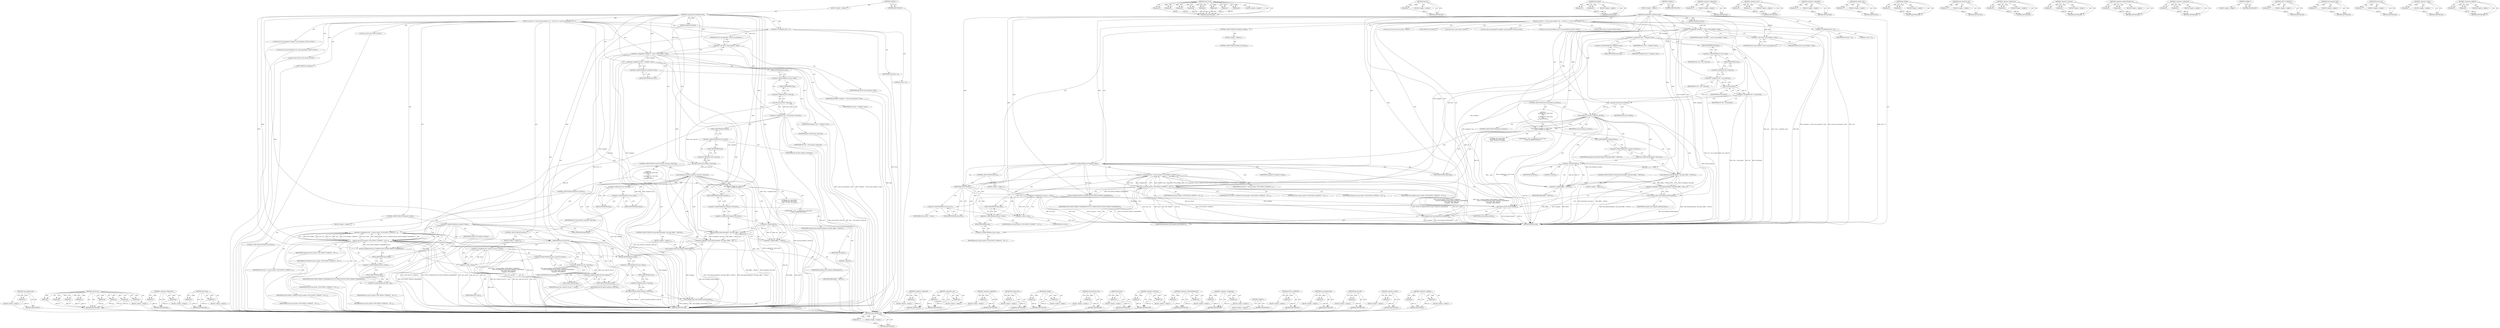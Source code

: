 digraph "&lt;operator&gt;.addition" {
vulnerable_227 [label=<(METHOD,sctp_transport_put)>];
vulnerable_228 [label=<(PARAM,p1)>];
vulnerable_229 [label=<(BLOCK,&lt;empty&gt;,&lt;empty&gt;)>];
vulnerable_230 [label=<(METHOD_RETURN,ANY)>];
vulnerable_204 [label=<(METHOD,sctp_do_sm)>];
vulnerable_205 [label=<(PARAM,p1)>];
vulnerable_206 [label=<(PARAM,p2)>];
vulnerable_207 [label=<(PARAM,p3)>];
vulnerable_208 [label=<(PARAM,p4)>];
vulnerable_209 [label=<(PARAM,p5)>];
vulnerable_210 [label=<(PARAM,p6)>];
vulnerable_211 [label=<(PARAM,p7)>];
vulnerable_212 [label=<(PARAM,p8)>];
vulnerable_213 [label=<(BLOCK,&lt;empty&gt;,&lt;empty&gt;)>];
vulnerable_214 [label=<(METHOD_RETURN,ANY)>];
vulnerable_159 [label=<(METHOD,&lt;operator&gt;.fieldAccess)>];
vulnerable_160 [label=<(PARAM,p1)>];
vulnerable_161 [label=<(PARAM,p2)>];
vulnerable_162 [label=<(BLOCK,&lt;empty&gt;,&lt;empty&gt;)>];
vulnerable_163 [label=<(METHOD_RETURN,ANY)>];
vulnerable_181 [label=<(METHOD,mod_timer)>];
vulnerable_182 [label=<(PARAM,p1)>];
vulnerable_183 [label=<(PARAM,p2)>];
vulnerable_184 [label=<(BLOCK,&lt;empty&gt;,&lt;empty&gt;)>];
vulnerable_185 [label=<(METHOD_RETURN,ANY)>];
vulnerable_6 [label=<(METHOD,&lt;global&gt;)<SUB>1</SUB>>];
vulnerable_7 [label=<(BLOCK,&lt;empty&gt;,&lt;empty&gt;)<SUB>1</SUB>>];
vulnerable_8 [label=<(METHOD,sctp_generate_heartbeat_event)<SUB>1</SUB>>];
vulnerable_9 [label=<(PARAM,unsigned long data)<SUB>1</SUB>>];
vulnerable_10 [label=<(BLOCK,{
 	int error = 0;
 	struct sctp_transport *tra...,{
 	int error = 0;
 	struct sctp_transport *tra...)<SUB>2</SUB>>];
vulnerable_11 [label="<(LOCAL,int error: int)<SUB>3</SUB>>"];
vulnerable_12 [label=<(&lt;operator&gt;.assignment,error = 0)<SUB>3</SUB>>];
vulnerable_13 [label=<(IDENTIFIER,error,error = 0)<SUB>3</SUB>>];
vulnerable_14 [label=<(LITERAL,0,error = 0)<SUB>3</SUB>>];
vulnerable_15 [label="<(LOCAL,struct sctp_transport* transport: sctp_transport*)<SUB>4</SUB>>"];
vulnerable_16 [label=<(&lt;operator&gt;.assignment,*transport = (struct sctp_transport *) data)<SUB>4</SUB>>];
vulnerable_17 [label=<(IDENTIFIER,transport,*transport = (struct sctp_transport *) data)<SUB>4</SUB>>];
vulnerable_18 [label=<(&lt;operator&gt;.cast,(struct sctp_transport *) data)<SUB>4</SUB>>];
vulnerable_19 [label=<(UNKNOWN,struct sctp_transport *,struct sctp_transport *)<SUB>4</SUB>>];
vulnerable_20 [label=<(IDENTIFIER,data,(struct sctp_transport *) data)<SUB>4</SUB>>];
vulnerable_21 [label="<(LOCAL,struct sctp_association* asoc: sctp_association*)<SUB>5</SUB>>"];
vulnerable_22 [label=<(&lt;operator&gt;.assignment,*asoc = transport-&gt;asoc)<SUB>5</SUB>>];
vulnerable_23 [label=<(IDENTIFIER,asoc,*asoc = transport-&gt;asoc)<SUB>5</SUB>>];
vulnerable_24 [label=<(&lt;operator&gt;.indirectFieldAccess,transport-&gt;asoc)<SUB>5</SUB>>];
vulnerable_25 [label=<(IDENTIFIER,transport,*asoc = transport-&gt;asoc)<SUB>5</SUB>>];
vulnerable_26 [label=<(FIELD_IDENTIFIER,asoc,asoc)<SUB>5</SUB>>];
vulnerable_27 [label="<(LOCAL,struct net* net: net*)<SUB>6</SUB>>"];
vulnerable_28 [label=<(&lt;operator&gt;.assignment,*net = sock_net(asoc-&gt;base.sk))<SUB>6</SUB>>];
vulnerable_29 [label=<(IDENTIFIER,net,*net = sock_net(asoc-&gt;base.sk))<SUB>6</SUB>>];
vulnerable_30 [label=<(sock_net,sock_net(asoc-&gt;base.sk))<SUB>6</SUB>>];
vulnerable_31 [label=<(&lt;operator&gt;.fieldAccess,asoc-&gt;base.sk)<SUB>6</SUB>>];
vulnerable_32 [label=<(&lt;operator&gt;.indirectFieldAccess,asoc-&gt;base)<SUB>6</SUB>>];
vulnerable_33 [label=<(IDENTIFIER,asoc,sock_net(asoc-&gt;base.sk))<SUB>6</SUB>>];
vulnerable_34 [label=<(FIELD_IDENTIFIER,base,base)<SUB>6</SUB>>];
vulnerable_35 [label=<(FIELD_IDENTIFIER,sk,sk)<SUB>6</SUB>>];
vulnerable_36 [label=<(bh_lock_sock,bh_lock_sock(asoc-&gt;base.sk))<SUB>8</SUB>>];
vulnerable_37 [label=<(&lt;operator&gt;.fieldAccess,asoc-&gt;base.sk)<SUB>8</SUB>>];
vulnerable_38 [label=<(&lt;operator&gt;.indirectFieldAccess,asoc-&gt;base)<SUB>8</SUB>>];
vulnerable_39 [label=<(IDENTIFIER,asoc,bh_lock_sock(asoc-&gt;base.sk))<SUB>8</SUB>>];
vulnerable_40 [label=<(FIELD_IDENTIFIER,base,base)<SUB>8</SUB>>];
vulnerable_41 [label=<(FIELD_IDENTIFIER,sk,sk)<SUB>8</SUB>>];
vulnerable_42 [label=<(CONTROL_STRUCTURE,IF,if (sock_owned_by_user(asoc-&gt;base.sk)))<SUB>9</SUB>>];
vulnerable_43 [label=<(sock_owned_by_user,sock_owned_by_user(asoc-&gt;base.sk))<SUB>9</SUB>>];
vulnerable_44 [label=<(&lt;operator&gt;.fieldAccess,asoc-&gt;base.sk)<SUB>9</SUB>>];
vulnerable_45 [label=<(&lt;operator&gt;.indirectFieldAccess,asoc-&gt;base)<SUB>9</SUB>>];
vulnerable_46 [label=<(IDENTIFIER,asoc,sock_owned_by_user(asoc-&gt;base.sk))<SUB>9</SUB>>];
vulnerable_47 [label=<(FIELD_IDENTIFIER,base,base)<SUB>9</SUB>>];
vulnerable_48 [label=<(FIELD_IDENTIFIER,sk,sk)<SUB>9</SUB>>];
vulnerable_49 [label="<(BLOCK,{
 		pr_debug(&quot;%s: sock is busy\n&quot;, __func__);
...,{
 		pr_debug(&quot;%s: sock is busy\n&quot;, __func__);
...)<SUB>9</SUB>>"];
vulnerable_50 [label="<(pr_debug,pr_debug(&quot;%s: sock is busy\n&quot;, __func__))<SUB>10</SUB>>"];
vulnerable_51 [label="<(LITERAL,&quot;%s: sock is busy\n&quot;,pr_debug(&quot;%s: sock is busy\n&quot;, __func__))<SUB>10</SUB>>"];
vulnerable_52 [label="<(IDENTIFIER,__func__,pr_debug(&quot;%s: sock is busy\n&quot;, __func__))<SUB>10</SUB>>"];
vulnerable_53 [label=<(CONTROL_STRUCTURE,IF,if (!mod_timer(&amp;transport-&gt;hb_timer, jiffies + (HZ/20))))<SUB>13</SUB>>];
vulnerable_54 [label=<(&lt;operator&gt;.logicalNot,!mod_timer(&amp;transport-&gt;hb_timer, jiffies + (HZ/...)<SUB>13</SUB>>];
vulnerable_55 [label=<(mod_timer,mod_timer(&amp;transport-&gt;hb_timer, jiffies + (HZ/20)))<SUB>13</SUB>>];
vulnerable_56 [label=<(&lt;operator&gt;.addressOf,&amp;transport-&gt;hb_timer)<SUB>13</SUB>>];
vulnerable_57 [label=<(&lt;operator&gt;.indirectFieldAccess,transport-&gt;hb_timer)<SUB>13</SUB>>];
vulnerable_58 [label=<(IDENTIFIER,transport,mod_timer(&amp;transport-&gt;hb_timer, jiffies + (HZ/20)))<SUB>13</SUB>>];
vulnerable_59 [label=<(FIELD_IDENTIFIER,hb_timer,hb_timer)<SUB>13</SUB>>];
vulnerable_60 [label=<(&lt;operator&gt;.addition,jiffies + (HZ/20))<SUB>13</SUB>>];
vulnerable_61 [label=<(IDENTIFIER,jiffies,jiffies + (HZ/20))<SUB>13</SUB>>];
vulnerable_62 [label=<(&lt;operator&gt;.division,HZ/20)<SUB>13</SUB>>];
vulnerable_63 [label=<(IDENTIFIER,HZ,HZ/20)<SUB>13</SUB>>];
vulnerable_64 [label=<(LITERAL,20,HZ/20)<SUB>13</SUB>>];
vulnerable_65 [label=<(BLOCK,&lt;empty&gt;,&lt;empty&gt;)<SUB>14</SUB>>];
vulnerable_66 [label=<(sctp_transport_hold,sctp_transport_hold(transport))<SUB>14</SUB>>];
vulnerable_67 [label=<(IDENTIFIER,transport,sctp_transport_hold(transport))<SUB>14</SUB>>];
vulnerable_68 [label=<(CONTROL_STRUCTURE,GOTO,goto out_unlock;)<SUB>15</SUB>>];
vulnerable_69 [label=<(CONTROL_STRUCTURE,IF,if (transport-&gt;dead))<SUB>21</SUB>>];
vulnerable_70 [label=<(&lt;operator&gt;.indirectFieldAccess,transport-&gt;dead)<SUB>21</SUB>>];
vulnerable_71 [label=<(IDENTIFIER,transport,if (transport-&gt;dead))<SUB>21</SUB>>];
vulnerable_72 [label=<(FIELD_IDENTIFIER,dead,dead)<SUB>21</SUB>>];
vulnerable_73 [label=<(BLOCK,&lt;empty&gt;,&lt;empty&gt;)<SUB>22</SUB>>];
vulnerable_74 [label=<(CONTROL_STRUCTURE,GOTO,goto out_unlock;)<SUB>22</SUB>>];
vulnerable_75 [label=<(&lt;operator&gt;.assignment,error = sctp_do_sm(net, SCTP_EVENT_T_TIMEOUT,
	...)<SUB>24</SUB>>];
vulnerable_76 [label=<(IDENTIFIER,error,error = sctp_do_sm(net, SCTP_EVENT_T_TIMEOUT,
	...)<SUB>24</SUB>>];
vulnerable_77 [label=<(sctp_do_sm,sctp_do_sm(net, SCTP_EVENT_T_TIMEOUT,
			   SCT...)<SUB>24</SUB>>];
vulnerable_78 [label=<(IDENTIFIER,net,sctp_do_sm(net, SCTP_EVENT_T_TIMEOUT,
			   SCT...)<SUB>24</SUB>>];
vulnerable_79 [label=<(IDENTIFIER,SCTP_EVENT_T_TIMEOUT,sctp_do_sm(net, SCTP_EVENT_T_TIMEOUT,
			   SCT...)<SUB>24</SUB>>];
vulnerable_80 [label=<(SCTP_ST_TIMEOUT,SCTP_ST_TIMEOUT(SCTP_EVENT_TIMEOUT_HEARTBEAT))<SUB>25</SUB>>];
vulnerable_81 [label=<(IDENTIFIER,SCTP_EVENT_TIMEOUT_HEARTBEAT,SCTP_ST_TIMEOUT(SCTP_EVENT_TIMEOUT_HEARTBEAT))<SUB>25</SUB>>];
vulnerable_82 [label=<(&lt;operator&gt;.indirectFieldAccess,asoc-&gt;state)<SUB>26</SUB>>];
vulnerable_83 [label=<(IDENTIFIER,asoc,sctp_do_sm(net, SCTP_EVENT_T_TIMEOUT,
			   SCT...)<SUB>26</SUB>>];
vulnerable_84 [label=<(FIELD_IDENTIFIER,state,state)<SUB>26</SUB>>];
vulnerable_85 [label=<(&lt;operator&gt;.indirectFieldAccess,asoc-&gt;ep)<SUB>26</SUB>>];
vulnerable_86 [label=<(IDENTIFIER,asoc,sctp_do_sm(net, SCTP_EVENT_T_TIMEOUT,
			   SCT...)<SUB>26</SUB>>];
vulnerable_87 [label=<(FIELD_IDENTIFIER,ep,ep)<SUB>26</SUB>>];
vulnerable_88 [label=<(IDENTIFIER,asoc,sctp_do_sm(net, SCTP_EVENT_T_TIMEOUT,
			   SCT...)<SUB>26</SUB>>];
vulnerable_89 [label=<(IDENTIFIER,transport,sctp_do_sm(net, SCTP_EVENT_T_TIMEOUT,
			   SCT...)<SUB>27</SUB>>];
vulnerable_90 [label=<(IDENTIFIER,GFP_ATOMIC,sctp_do_sm(net, SCTP_EVENT_T_TIMEOUT,
			   SCT...)<SUB>27</SUB>>];
vulnerable_91 [label=<(CONTROL_STRUCTURE,IF,if (error))<SUB>29</SUB>>];
vulnerable_92 [label=<(IDENTIFIER,error,if (error))<SUB>29</SUB>>];
vulnerable_93 [label=<(BLOCK,&lt;empty&gt;,&lt;empty&gt;)<SUB>30</SUB>>];
vulnerable_94 [label=<(&lt;operator&gt;.assignment,asoc-&gt;base.sk-&gt;sk_err = -error)<SUB>30</SUB>>];
vulnerable_95 [label=<(&lt;operator&gt;.indirectFieldAccess,asoc-&gt;base.sk-&gt;sk_err)<SUB>30</SUB>>];
vulnerable_96 [label=<(&lt;operator&gt;.fieldAccess,asoc-&gt;base.sk)<SUB>30</SUB>>];
vulnerable_97 [label=<(&lt;operator&gt;.indirectFieldAccess,asoc-&gt;base)<SUB>30</SUB>>];
vulnerable_98 [label=<(IDENTIFIER,asoc,asoc-&gt;base.sk-&gt;sk_err = -error)<SUB>30</SUB>>];
vulnerable_99 [label=<(FIELD_IDENTIFIER,base,base)<SUB>30</SUB>>];
vulnerable_100 [label=<(FIELD_IDENTIFIER,sk,sk)<SUB>30</SUB>>];
vulnerable_101 [label=<(FIELD_IDENTIFIER,sk_err,sk_err)<SUB>30</SUB>>];
vulnerable_102 [label=<(&lt;operator&gt;.minus,-error)<SUB>30</SUB>>];
vulnerable_103 [label=<(IDENTIFIER,error,-error)<SUB>30</SUB>>];
vulnerable_104 [label=<(JUMP_TARGET,out_unlock)<SUB>32</SUB>>];
vulnerable_105 [label=<(bh_unlock_sock,bh_unlock_sock(asoc-&gt;base.sk))<SUB>33</SUB>>];
vulnerable_106 [label=<(&lt;operator&gt;.fieldAccess,asoc-&gt;base.sk)<SUB>33</SUB>>];
vulnerable_107 [label=<(&lt;operator&gt;.indirectFieldAccess,asoc-&gt;base)<SUB>33</SUB>>];
vulnerable_108 [label=<(IDENTIFIER,asoc,bh_unlock_sock(asoc-&gt;base.sk))<SUB>33</SUB>>];
vulnerable_109 [label=<(FIELD_IDENTIFIER,base,base)<SUB>33</SUB>>];
vulnerable_110 [label=<(FIELD_IDENTIFIER,sk,sk)<SUB>33</SUB>>];
vulnerable_111 [label=<(sctp_transport_put,sctp_transport_put(transport))<SUB>34</SUB>>];
vulnerable_112 [label=<(IDENTIFIER,transport,sctp_transport_put(transport))<SUB>34</SUB>>];
vulnerable_113 [label=<(METHOD_RETURN,void)<SUB>1</SUB>>];
vulnerable_115 [label=<(METHOD_RETURN,ANY)<SUB>1</SUB>>];
vulnerable_186 [label=<(METHOD,&lt;operator&gt;.addressOf)>];
vulnerable_187 [label=<(PARAM,p1)>];
vulnerable_188 [label=<(BLOCK,&lt;empty&gt;,&lt;empty&gt;)>];
vulnerable_189 [label=<(METHOD_RETURN,ANY)>];
vulnerable_145 [label=<(METHOD,&lt;operator&gt;.cast)>];
vulnerable_146 [label=<(PARAM,p1)>];
vulnerable_147 [label=<(PARAM,p2)>];
vulnerable_148 [label=<(BLOCK,&lt;empty&gt;,&lt;empty&gt;)>];
vulnerable_149 [label=<(METHOD_RETURN,ANY)>];
vulnerable_177 [label=<(METHOD,&lt;operator&gt;.logicalNot)>];
vulnerable_178 [label=<(PARAM,p1)>];
vulnerable_179 [label=<(BLOCK,&lt;empty&gt;,&lt;empty&gt;)>];
vulnerable_180 [label=<(METHOD_RETURN,ANY)>];
vulnerable_223 [label=<(METHOD,bh_unlock_sock)>];
vulnerable_224 [label=<(PARAM,p1)>];
vulnerable_225 [label=<(BLOCK,&lt;empty&gt;,&lt;empty&gt;)>];
vulnerable_226 [label=<(METHOD_RETURN,ANY)>];
vulnerable_172 [label=<(METHOD,pr_debug)>];
vulnerable_173 [label=<(PARAM,p1)>];
vulnerable_174 [label=<(PARAM,p2)>];
vulnerable_175 [label=<(BLOCK,&lt;empty&gt;,&lt;empty&gt;)>];
vulnerable_176 [label=<(METHOD_RETURN,ANY)>];
vulnerable_168 [label=<(METHOD,sock_owned_by_user)>];
vulnerable_169 [label=<(PARAM,p1)>];
vulnerable_170 [label=<(BLOCK,&lt;empty&gt;,&lt;empty&gt;)>];
vulnerable_171 [label=<(METHOD_RETURN,ANY)>];
vulnerable_155 [label=<(METHOD,sock_net)>];
vulnerable_156 [label=<(PARAM,p1)>];
vulnerable_157 [label=<(BLOCK,&lt;empty&gt;,&lt;empty&gt;)>];
vulnerable_158 [label=<(METHOD_RETURN,ANY)>];
vulnerable_195 [label=<(METHOD,&lt;operator&gt;.division)>];
vulnerable_196 [label=<(PARAM,p1)>];
vulnerable_197 [label=<(PARAM,p2)>];
vulnerable_198 [label=<(BLOCK,&lt;empty&gt;,&lt;empty&gt;)>];
vulnerable_199 [label=<(METHOD_RETURN,ANY)>];
vulnerable_150 [label=<(METHOD,&lt;operator&gt;.indirectFieldAccess)>];
vulnerable_151 [label=<(PARAM,p1)>];
vulnerable_152 [label=<(PARAM,p2)>];
vulnerable_153 [label=<(BLOCK,&lt;empty&gt;,&lt;empty&gt;)>];
vulnerable_154 [label=<(METHOD_RETURN,ANY)>];
vulnerable_140 [label=<(METHOD,&lt;operator&gt;.assignment)>];
vulnerable_141 [label=<(PARAM,p1)>];
vulnerable_142 [label=<(PARAM,p2)>];
vulnerable_143 [label=<(BLOCK,&lt;empty&gt;,&lt;empty&gt;)>];
vulnerable_144 [label=<(METHOD_RETURN,ANY)>];
vulnerable_134 [label=<(METHOD,&lt;global&gt;)<SUB>1</SUB>>];
vulnerable_135 [label=<(BLOCK,&lt;empty&gt;,&lt;empty&gt;)>];
vulnerable_136 [label=<(METHOD_RETURN,ANY)>];
vulnerable_215 [label=<(METHOD,SCTP_ST_TIMEOUT)>];
vulnerable_216 [label=<(PARAM,p1)>];
vulnerable_217 [label=<(BLOCK,&lt;empty&gt;,&lt;empty&gt;)>];
vulnerable_218 [label=<(METHOD_RETURN,ANY)>];
vulnerable_200 [label=<(METHOD,sctp_transport_hold)>];
vulnerable_201 [label=<(PARAM,p1)>];
vulnerable_202 [label=<(BLOCK,&lt;empty&gt;,&lt;empty&gt;)>];
vulnerable_203 [label=<(METHOD_RETURN,ANY)>];
vulnerable_164 [label=<(METHOD,bh_lock_sock)>];
vulnerable_165 [label=<(PARAM,p1)>];
vulnerable_166 [label=<(BLOCK,&lt;empty&gt;,&lt;empty&gt;)>];
vulnerable_167 [label=<(METHOD_RETURN,ANY)>];
vulnerable_219 [label=<(METHOD,&lt;operator&gt;.minus)>];
vulnerable_220 [label=<(PARAM,p1)>];
vulnerable_221 [label=<(BLOCK,&lt;empty&gt;,&lt;empty&gt;)>];
vulnerable_222 [label=<(METHOD_RETURN,ANY)>];
vulnerable_190 [label=<(METHOD,&lt;operator&gt;.addition)>];
vulnerable_191 [label=<(PARAM,p1)>];
vulnerable_192 [label=<(PARAM,p2)>];
vulnerable_193 [label=<(BLOCK,&lt;empty&gt;,&lt;empty&gt;)>];
vulnerable_194 [label=<(METHOD_RETURN,ANY)>];
fixed_217 [label=<(METHOD,sctp_transport_put)>];
fixed_218 [label=<(PARAM,p1)>];
fixed_219 [label=<(BLOCK,&lt;empty&gt;,&lt;empty&gt;)>];
fixed_220 [label=<(METHOD_RETURN,ANY)>];
fixed_194 [label=<(METHOD,sctp_do_sm)>];
fixed_195 [label=<(PARAM,p1)>];
fixed_196 [label=<(PARAM,p2)>];
fixed_197 [label=<(PARAM,p3)>];
fixed_198 [label=<(PARAM,p4)>];
fixed_199 [label=<(PARAM,p5)>];
fixed_200 [label=<(PARAM,p6)>];
fixed_201 [label=<(PARAM,p7)>];
fixed_202 [label=<(PARAM,p8)>];
fixed_203 [label=<(BLOCK,&lt;empty&gt;,&lt;empty&gt;)>];
fixed_204 [label=<(METHOD_RETURN,ANY)>];
fixed_150 [label=<(METHOD,sock_net)>];
fixed_151 [label=<(PARAM,p1)>];
fixed_152 [label=<(BLOCK,&lt;empty&gt;,&lt;empty&gt;)>];
fixed_153 [label=<(METHOD_RETURN,ANY)>];
fixed_171 [label=<(METHOD,mod_timer)>];
fixed_172 [label=<(PARAM,p1)>];
fixed_173 [label=<(PARAM,p2)>];
fixed_174 [label=<(BLOCK,&lt;empty&gt;,&lt;empty&gt;)>];
fixed_175 [label=<(METHOD_RETURN,ANY)>];
fixed_6 [label=<(METHOD,&lt;global&gt;)<SUB>1</SUB>>];
fixed_7 [label=<(BLOCK,&lt;empty&gt;,&lt;empty&gt;)<SUB>1</SUB>>];
fixed_8 [label=<(METHOD,sctp_generate_heartbeat_event)<SUB>1</SUB>>];
fixed_9 [label=<(PARAM,unsigned long data)<SUB>1</SUB>>];
fixed_10 [label=<(BLOCK,{
 	int error = 0;
 	struct sctp_transport *tra...,{
 	int error = 0;
 	struct sctp_transport *tra...)<SUB>2</SUB>>];
fixed_11 [label="<(LOCAL,int error: int)<SUB>3</SUB>>"];
fixed_12 [label=<(&lt;operator&gt;.assignment,error = 0)<SUB>3</SUB>>];
fixed_13 [label=<(IDENTIFIER,error,error = 0)<SUB>3</SUB>>];
fixed_14 [label=<(LITERAL,0,error = 0)<SUB>3</SUB>>];
fixed_15 [label="<(LOCAL,struct sctp_transport* transport: sctp_transport*)<SUB>4</SUB>>"];
fixed_16 [label=<(&lt;operator&gt;.assignment,*transport = (struct sctp_transport *) data)<SUB>4</SUB>>];
fixed_17 [label=<(IDENTIFIER,transport,*transport = (struct sctp_transport *) data)<SUB>4</SUB>>];
fixed_18 [label=<(&lt;operator&gt;.cast,(struct sctp_transport *) data)<SUB>4</SUB>>];
fixed_19 [label=<(UNKNOWN,struct sctp_transport *,struct sctp_transport *)<SUB>4</SUB>>];
fixed_20 [label=<(IDENTIFIER,data,(struct sctp_transport *) data)<SUB>4</SUB>>];
fixed_21 [label="<(LOCAL,struct sctp_association* asoc: sctp_association*)<SUB>5</SUB>>"];
fixed_22 [label=<(&lt;operator&gt;.assignment,*asoc = transport-&gt;asoc)<SUB>5</SUB>>];
fixed_23 [label=<(IDENTIFIER,asoc,*asoc = transport-&gt;asoc)<SUB>5</SUB>>];
fixed_24 [label=<(&lt;operator&gt;.indirectFieldAccess,transport-&gt;asoc)<SUB>5</SUB>>];
fixed_25 [label=<(IDENTIFIER,transport,*asoc = transport-&gt;asoc)<SUB>5</SUB>>];
fixed_26 [label=<(FIELD_IDENTIFIER,asoc,asoc)<SUB>5</SUB>>];
fixed_27 [label="<(LOCAL,struct sock* sk: sock*)<SUB>6</SUB>>"];
fixed_28 [label=<(&lt;operator&gt;.assignment,*sk = asoc-&gt;base.sk)<SUB>6</SUB>>];
fixed_29 [label=<(IDENTIFIER,sk,*sk = asoc-&gt;base.sk)<SUB>6</SUB>>];
fixed_30 [label=<(&lt;operator&gt;.fieldAccess,asoc-&gt;base.sk)<SUB>6</SUB>>];
fixed_31 [label=<(&lt;operator&gt;.indirectFieldAccess,asoc-&gt;base)<SUB>6</SUB>>];
fixed_32 [label=<(IDENTIFIER,asoc,*sk = asoc-&gt;base.sk)<SUB>6</SUB>>];
fixed_33 [label=<(FIELD_IDENTIFIER,base,base)<SUB>6</SUB>>];
fixed_34 [label=<(FIELD_IDENTIFIER,sk,sk)<SUB>6</SUB>>];
fixed_35 [label="<(LOCAL,struct net* net: net*)<SUB>7</SUB>>"];
fixed_36 [label=<(&lt;operator&gt;.assignment,*net = sock_net(sk))<SUB>7</SUB>>];
fixed_37 [label=<(IDENTIFIER,net,*net = sock_net(sk))<SUB>7</SUB>>];
fixed_38 [label=<(sock_net,sock_net(sk))<SUB>7</SUB>>];
fixed_39 [label=<(IDENTIFIER,sk,sock_net(sk))<SUB>7</SUB>>];
fixed_40 [label=<(bh_lock_sock,bh_lock_sock(sk))<SUB>9</SUB>>];
fixed_41 [label=<(IDENTIFIER,sk,bh_lock_sock(sk))<SUB>9</SUB>>];
fixed_42 [label=<(CONTROL_STRUCTURE,IF,if (sock_owned_by_user(sk)))<SUB>10</SUB>>];
fixed_43 [label=<(sock_owned_by_user,sock_owned_by_user(sk))<SUB>10</SUB>>];
fixed_44 [label=<(IDENTIFIER,sk,sock_owned_by_user(sk))<SUB>10</SUB>>];
fixed_45 [label="<(BLOCK,{
 		pr_debug(&quot;%s: sock is busy\n&quot;, __func__);
...,{
 		pr_debug(&quot;%s: sock is busy\n&quot;, __func__);
...)<SUB>10</SUB>>"];
fixed_46 [label="<(pr_debug,pr_debug(&quot;%s: sock is busy\n&quot;, __func__))<SUB>11</SUB>>"];
fixed_47 [label="<(LITERAL,&quot;%s: sock is busy\n&quot;,pr_debug(&quot;%s: sock is busy\n&quot;, __func__))<SUB>11</SUB>>"];
fixed_48 [label="<(IDENTIFIER,__func__,pr_debug(&quot;%s: sock is busy\n&quot;, __func__))<SUB>11</SUB>>"];
fixed_49 [label=<(CONTROL_STRUCTURE,IF,if (!mod_timer(&amp;transport-&gt;hb_timer, jiffies + (HZ/20))))<SUB>14</SUB>>];
fixed_50 [label=<(&lt;operator&gt;.logicalNot,!mod_timer(&amp;transport-&gt;hb_timer, jiffies + (HZ/...)<SUB>14</SUB>>];
fixed_51 [label=<(mod_timer,mod_timer(&amp;transport-&gt;hb_timer, jiffies + (HZ/20)))<SUB>14</SUB>>];
fixed_52 [label=<(&lt;operator&gt;.addressOf,&amp;transport-&gt;hb_timer)<SUB>14</SUB>>];
fixed_53 [label=<(&lt;operator&gt;.indirectFieldAccess,transport-&gt;hb_timer)<SUB>14</SUB>>];
fixed_54 [label=<(IDENTIFIER,transport,mod_timer(&amp;transport-&gt;hb_timer, jiffies + (HZ/20)))<SUB>14</SUB>>];
fixed_55 [label=<(FIELD_IDENTIFIER,hb_timer,hb_timer)<SUB>14</SUB>>];
fixed_56 [label=<(&lt;operator&gt;.addition,jiffies + (HZ/20))<SUB>14</SUB>>];
fixed_57 [label=<(IDENTIFIER,jiffies,jiffies + (HZ/20))<SUB>14</SUB>>];
fixed_58 [label=<(&lt;operator&gt;.division,HZ/20)<SUB>14</SUB>>];
fixed_59 [label=<(IDENTIFIER,HZ,HZ/20)<SUB>14</SUB>>];
fixed_60 [label=<(LITERAL,20,HZ/20)<SUB>14</SUB>>];
fixed_61 [label=<(BLOCK,&lt;empty&gt;,&lt;empty&gt;)<SUB>15</SUB>>];
fixed_62 [label=<(sctp_transport_hold,sctp_transport_hold(transport))<SUB>15</SUB>>];
fixed_63 [label=<(IDENTIFIER,transport,sctp_transport_hold(transport))<SUB>15</SUB>>];
fixed_64 [label=<(CONTROL_STRUCTURE,GOTO,goto out_unlock;)<SUB>16</SUB>>];
fixed_65 [label=<(CONTROL_STRUCTURE,IF,if (transport-&gt;dead))<SUB>22</SUB>>];
fixed_66 [label=<(&lt;operator&gt;.indirectFieldAccess,transport-&gt;dead)<SUB>22</SUB>>];
fixed_67 [label=<(IDENTIFIER,transport,if (transport-&gt;dead))<SUB>22</SUB>>];
fixed_68 [label=<(FIELD_IDENTIFIER,dead,dead)<SUB>22</SUB>>];
fixed_69 [label=<(BLOCK,&lt;empty&gt;,&lt;empty&gt;)<SUB>23</SUB>>];
fixed_70 [label=<(CONTROL_STRUCTURE,GOTO,goto out_unlock;)<SUB>23</SUB>>];
fixed_71 [label=<(&lt;operator&gt;.assignment,error = sctp_do_sm(net, SCTP_EVENT_T_TIMEOUT,
	...)<SUB>25</SUB>>];
fixed_72 [label=<(IDENTIFIER,error,error = sctp_do_sm(net, SCTP_EVENT_T_TIMEOUT,
	...)<SUB>25</SUB>>];
fixed_73 [label=<(sctp_do_sm,sctp_do_sm(net, SCTP_EVENT_T_TIMEOUT,
			   SCT...)<SUB>25</SUB>>];
fixed_74 [label=<(IDENTIFIER,net,sctp_do_sm(net, SCTP_EVENT_T_TIMEOUT,
			   SCT...)<SUB>25</SUB>>];
fixed_75 [label=<(IDENTIFIER,SCTP_EVENT_T_TIMEOUT,sctp_do_sm(net, SCTP_EVENT_T_TIMEOUT,
			   SCT...)<SUB>25</SUB>>];
fixed_76 [label=<(SCTP_ST_TIMEOUT,SCTP_ST_TIMEOUT(SCTP_EVENT_TIMEOUT_HEARTBEAT))<SUB>26</SUB>>];
fixed_77 [label=<(IDENTIFIER,SCTP_EVENT_TIMEOUT_HEARTBEAT,SCTP_ST_TIMEOUT(SCTP_EVENT_TIMEOUT_HEARTBEAT))<SUB>26</SUB>>];
fixed_78 [label=<(&lt;operator&gt;.indirectFieldAccess,asoc-&gt;state)<SUB>27</SUB>>];
fixed_79 [label=<(IDENTIFIER,asoc,sctp_do_sm(net, SCTP_EVENT_T_TIMEOUT,
			   SCT...)<SUB>27</SUB>>];
fixed_80 [label=<(FIELD_IDENTIFIER,state,state)<SUB>27</SUB>>];
fixed_81 [label=<(&lt;operator&gt;.indirectFieldAccess,asoc-&gt;ep)<SUB>27</SUB>>];
fixed_82 [label=<(IDENTIFIER,asoc,sctp_do_sm(net, SCTP_EVENT_T_TIMEOUT,
			   SCT...)<SUB>27</SUB>>];
fixed_83 [label=<(FIELD_IDENTIFIER,ep,ep)<SUB>27</SUB>>];
fixed_84 [label=<(IDENTIFIER,asoc,sctp_do_sm(net, SCTP_EVENT_T_TIMEOUT,
			   SCT...)<SUB>27</SUB>>];
fixed_85 [label=<(IDENTIFIER,transport,sctp_do_sm(net, SCTP_EVENT_T_TIMEOUT,
			   SCT...)<SUB>28</SUB>>];
fixed_86 [label=<(IDENTIFIER,GFP_ATOMIC,sctp_do_sm(net, SCTP_EVENT_T_TIMEOUT,
			   SCT...)<SUB>28</SUB>>];
fixed_87 [label=<(CONTROL_STRUCTURE,IF,if (error))<SUB>30</SUB>>];
fixed_88 [label=<(IDENTIFIER,error,if (error))<SUB>30</SUB>>];
fixed_89 [label=<(BLOCK,&lt;empty&gt;,&lt;empty&gt;)<SUB>31</SUB>>];
fixed_90 [label=<(&lt;operator&gt;.assignment,sk-&gt;sk_err = -error)<SUB>31</SUB>>];
fixed_91 [label=<(&lt;operator&gt;.indirectFieldAccess,sk-&gt;sk_err)<SUB>31</SUB>>];
fixed_92 [label=<(IDENTIFIER,sk,sk-&gt;sk_err = -error)<SUB>31</SUB>>];
fixed_93 [label=<(FIELD_IDENTIFIER,sk_err,sk_err)<SUB>31</SUB>>];
fixed_94 [label=<(&lt;operator&gt;.minus,-error)<SUB>31</SUB>>];
fixed_95 [label=<(IDENTIFIER,error,-error)<SUB>31</SUB>>];
fixed_96 [label=<(JUMP_TARGET,out_unlock)<SUB>33</SUB>>];
fixed_97 [label=<(bh_unlock_sock,bh_unlock_sock(sk))<SUB>34</SUB>>];
fixed_98 [label=<(IDENTIFIER,sk,bh_unlock_sock(sk))<SUB>34</SUB>>];
fixed_99 [label=<(sctp_transport_put,sctp_transport_put(transport))<SUB>35</SUB>>];
fixed_100 [label=<(IDENTIFIER,transport,sctp_transport_put(transport))<SUB>35</SUB>>];
fixed_101 [label=<(METHOD_RETURN,void)<SUB>1</SUB>>];
fixed_103 [label=<(METHOD_RETURN,ANY)<SUB>1</SUB>>];
fixed_176 [label=<(METHOD,&lt;operator&gt;.addressOf)>];
fixed_177 [label=<(PARAM,p1)>];
fixed_178 [label=<(BLOCK,&lt;empty&gt;,&lt;empty&gt;)>];
fixed_179 [label=<(METHOD_RETURN,ANY)>];
fixed_135 [label=<(METHOD,&lt;operator&gt;.cast)>];
fixed_136 [label=<(PARAM,p1)>];
fixed_137 [label=<(PARAM,p2)>];
fixed_138 [label=<(BLOCK,&lt;empty&gt;,&lt;empty&gt;)>];
fixed_139 [label=<(METHOD_RETURN,ANY)>];
fixed_167 [label=<(METHOD,&lt;operator&gt;.logicalNot)>];
fixed_168 [label=<(PARAM,p1)>];
fixed_169 [label=<(BLOCK,&lt;empty&gt;,&lt;empty&gt;)>];
fixed_170 [label=<(METHOD_RETURN,ANY)>];
fixed_213 [label=<(METHOD,bh_unlock_sock)>];
fixed_214 [label=<(PARAM,p1)>];
fixed_215 [label=<(BLOCK,&lt;empty&gt;,&lt;empty&gt;)>];
fixed_216 [label=<(METHOD_RETURN,ANY)>];
fixed_162 [label=<(METHOD,pr_debug)>];
fixed_163 [label=<(PARAM,p1)>];
fixed_164 [label=<(PARAM,p2)>];
fixed_165 [label=<(BLOCK,&lt;empty&gt;,&lt;empty&gt;)>];
fixed_166 [label=<(METHOD_RETURN,ANY)>];
fixed_158 [label=<(METHOD,sock_owned_by_user)>];
fixed_159 [label=<(PARAM,p1)>];
fixed_160 [label=<(BLOCK,&lt;empty&gt;,&lt;empty&gt;)>];
fixed_161 [label=<(METHOD_RETURN,ANY)>];
fixed_145 [label=<(METHOD,&lt;operator&gt;.fieldAccess)>];
fixed_146 [label=<(PARAM,p1)>];
fixed_147 [label=<(PARAM,p2)>];
fixed_148 [label=<(BLOCK,&lt;empty&gt;,&lt;empty&gt;)>];
fixed_149 [label=<(METHOD_RETURN,ANY)>];
fixed_185 [label=<(METHOD,&lt;operator&gt;.division)>];
fixed_186 [label=<(PARAM,p1)>];
fixed_187 [label=<(PARAM,p2)>];
fixed_188 [label=<(BLOCK,&lt;empty&gt;,&lt;empty&gt;)>];
fixed_189 [label=<(METHOD_RETURN,ANY)>];
fixed_140 [label=<(METHOD,&lt;operator&gt;.indirectFieldAccess)>];
fixed_141 [label=<(PARAM,p1)>];
fixed_142 [label=<(PARAM,p2)>];
fixed_143 [label=<(BLOCK,&lt;empty&gt;,&lt;empty&gt;)>];
fixed_144 [label=<(METHOD_RETURN,ANY)>];
fixed_130 [label=<(METHOD,&lt;operator&gt;.assignment)>];
fixed_131 [label=<(PARAM,p1)>];
fixed_132 [label=<(PARAM,p2)>];
fixed_133 [label=<(BLOCK,&lt;empty&gt;,&lt;empty&gt;)>];
fixed_134 [label=<(METHOD_RETURN,ANY)>];
fixed_124 [label=<(METHOD,&lt;global&gt;)<SUB>1</SUB>>];
fixed_125 [label=<(BLOCK,&lt;empty&gt;,&lt;empty&gt;)>];
fixed_126 [label=<(METHOD_RETURN,ANY)>];
fixed_205 [label=<(METHOD,SCTP_ST_TIMEOUT)>];
fixed_206 [label=<(PARAM,p1)>];
fixed_207 [label=<(BLOCK,&lt;empty&gt;,&lt;empty&gt;)>];
fixed_208 [label=<(METHOD_RETURN,ANY)>];
fixed_190 [label=<(METHOD,sctp_transport_hold)>];
fixed_191 [label=<(PARAM,p1)>];
fixed_192 [label=<(BLOCK,&lt;empty&gt;,&lt;empty&gt;)>];
fixed_193 [label=<(METHOD_RETURN,ANY)>];
fixed_154 [label=<(METHOD,bh_lock_sock)>];
fixed_155 [label=<(PARAM,p1)>];
fixed_156 [label=<(BLOCK,&lt;empty&gt;,&lt;empty&gt;)>];
fixed_157 [label=<(METHOD_RETURN,ANY)>];
fixed_209 [label=<(METHOD,&lt;operator&gt;.minus)>];
fixed_210 [label=<(PARAM,p1)>];
fixed_211 [label=<(BLOCK,&lt;empty&gt;,&lt;empty&gt;)>];
fixed_212 [label=<(METHOD_RETURN,ANY)>];
fixed_180 [label=<(METHOD,&lt;operator&gt;.addition)>];
fixed_181 [label=<(PARAM,p1)>];
fixed_182 [label=<(PARAM,p2)>];
fixed_183 [label=<(BLOCK,&lt;empty&gt;,&lt;empty&gt;)>];
fixed_184 [label=<(METHOD_RETURN,ANY)>];
vulnerable_227 -> vulnerable_228  [key=0, label="AST: "];
vulnerable_227 -> vulnerable_228  [key=1, label="DDG: "];
vulnerable_227 -> vulnerable_229  [key=0, label="AST: "];
vulnerable_227 -> vulnerable_230  [key=0, label="AST: "];
vulnerable_227 -> vulnerable_230  [key=1, label="CFG: "];
vulnerable_228 -> vulnerable_230  [key=0, label="DDG: p1"];
vulnerable_229 -> fixed_217  [key=0];
vulnerable_230 -> fixed_217  [key=0];
vulnerable_204 -> vulnerable_205  [key=0, label="AST: "];
vulnerable_204 -> vulnerable_205  [key=1, label="DDG: "];
vulnerable_204 -> vulnerable_213  [key=0, label="AST: "];
vulnerable_204 -> vulnerable_206  [key=0, label="AST: "];
vulnerable_204 -> vulnerable_206  [key=1, label="DDG: "];
vulnerable_204 -> vulnerable_214  [key=0, label="AST: "];
vulnerable_204 -> vulnerable_214  [key=1, label="CFG: "];
vulnerable_204 -> vulnerable_207  [key=0, label="AST: "];
vulnerable_204 -> vulnerable_207  [key=1, label="DDG: "];
vulnerable_204 -> vulnerable_208  [key=0, label="AST: "];
vulnerable_204 -> vulnerable_208  [key=1, label="DDG: "];
vulnerable_204 -> vulnerable_209  [key=0, label="AST: "];
vulnerable_204 -> vulnerable_209  [key=1, label="DDG: "];
vulnerable_204 -> vulnerable_210  [key=0, label="AST: "];
vulnerable_204 -> vulnerable_210  [key=1, label="DDG: "];
vulnerable_204 -> vulnerable_211  [key=0, label="AST: "];
vulnerable_204 -> vulnerable_211  [key=1, label="DDG: "];
vulnerable_204 -> vulnerable_212  [key=0, label="AST: "];
vulnerable_204 -> vulnerable_212  [key=1, label="DDG: "];
vulnerable_205 -> vulnerable_214  [key=0, label="DDG: p1"];
vulnerable_206 -> vulnerable_214  [key=0, label="DDG: p2"];
vulnerable_207 -> vulnerable_214  [key=0, label="DDG: p3"];
vulnerable_208 -> vulnerable_214  [key=0, label="DDG: p4"];
vulnerable_209 -> vulnerable_214  [key=0, label="DDG: p5"];
vulnerable_210 -> vulnerable_214  [key=0, label="DDG: p6"];
vulnerable_211 -> vulnerable_214  [key=0, label="DDG: p7"];
vulnerable_212 -> vulnerable_214  [key=0, label="DDG: p8"];
vulnerable_213 -> fixed_217  [key=0];
vulnerable_214 -> fixed_217  [key=0];
vulnerable_159 -> vulnerable_160  [key=0, label="AST: "];
vulnerable_159 -> vulnerable_160  [key=1, label="DDG: "];
vulnerable_159 -> vulnerable_162  [key=0, label="AST: "];
vulnerable_159 -> vulnerable_161  [key=0, label="AST: "];
vulnerable_159 -> vulnerable_161  [key=1, label="DDG: "];
vulnerable_159 -> vulnerable_163  [key=0, label="AST: "];
vulnerable_159 -> vulnerable_163  [key=1, label="CFG: "];
vulnerable_160 -> vulnerable_163  [key=0, label="DDG: p1"];
vulnerable_161 -> vulnerable_163  [key=0, label="DDG: p2"];
vulnerable_162 -> fixed_217  [key=0];
vulnerable_163 -> fixed_217  [key=0];
vulnerable_181 -> vulnerable_182  [key=0, label="AST: "];
vulnerable_181 -> vulnerable_182  [key=1, label="DDG: "];
vulnerable_181 -> vulnerable_184  [key=0, label="AST: "];
vulnerable_181 -> vulnerable_183  [key=0, label="AST: "];
vulnerable_181 -> vulnerable_183  [key=1, label="DDG: "];
vulnerable_181 -> vulnerable_185  [key=0, label="AST: "];
vulnerable_181 -> vulnerable_185  [key=1, label="CFG: "];
vulnerable_182 -> vulnerable_185  [key=0, label="DDG: p1"];
vulnerable_183 -> vulnerable_185  [key=0, label="DDG: p2"];
vulnerable_184 -> fixed_217  [key=0];
vulnerable_185 -> fixed_217  [key=0];
vulnerable_6 -> vulnerable_7  [key=0, label="AST: "];
vulnerable_6 -> vulnerable_115  [key=0, label="AST: "];
vulnerable_6 -> vulnerable_115  [key=1, label="CFG: "];
vulnerable_7 -> vulnerable_8  [key=0, label="AST: "];
vulnerable_8 -> vulnerable_9  [key=0, label="AST: "];
vulnerable_8 -> vulnerable_9  [key=1, label="DDG: "];
vulnerable_8 -> vulnerable_10  [key=0, label="AST: "];
vulnerable_8 -> vulnerable_113  [key=0, label="AST: "];
vulnerable_8 -> vulnerable_12  [key=0, label="CFG: "];
vulnerable_8 -> vulnerable_12  [key=1, label="DDG: "];
vulnerable_8 -> vulnerable_16  [key=0, label="DDG: "];
vulnerable_8 -> vulnerable_92  [key=0, label="DDG: "];
vulnerable_8 -> vulnerable_111  [key=0, label="DDG: "];
vulnerable_8 -> vulnerable_18  [key=0, label="DDG: "];
vulnerable_8 -> vulnerable_77  [key=0, label="DDG: "];
vulnerable_8 -> vulnerable_50  [key=0, label="DDG: "];
vulnerable_8 -> vulnerable_80  [key=0, label="DDG: "];
vulnerable_8 -> vulnerable_102  [key=0, label="DDG: "];
vulnerable_8 -> vulnerable_55  [key=0, label="DDG: "];
vulnerable_8 -> vulnerable_66  [key=0, label="DDG: "];
vulnerable_8 -> vulnerable_60  [key=0, label="DDG: "];
vulnerable_8 -> vulnerable_62  [key=0, label="DDG: "];
vulnerable_9 -> vulnerable_16  [key=0, label="DDG: data"];
vulnerable_9 -> vulnerable_18  [key=0, label="DDG: data"];
vulnerable_10 -> vulnerable_11  [key=0, label="AST: "];
vulnerable_10 -> vulnerable_12  [key=0, label="AST: "];
vulnerable_10 -> vulnerable_15  [key=0, label="AST: "];
vulnerable_10 -> vulnerable_16  [key=0, label="AST: "];
vulnerable_10 -> vulnerable_21  [key=0, label="AST: "];
vulnerable_10 -> vulnerable_22  [key=0, label="AST: "];
vulnerable_10 -> vulnerable_27  [key=0, label="AST: "];
vulnerable_10 -> vulnerable_28  [key=0, label="AST: "];
vulnerable_10 -> vulnerable_36  [key=0, label="AST: "];
vulnerable_10 -> vulnerable_42  [key=0, label="AST: "];
vulnerable_10 -> vulnerable_69  [key=0, label="AST: "];
vulnerable_10 -> vulnerable_75  [key=0, label="AST: "];
vulnerable_10 -> vulnerable_91  [key=0, label="AST: "];
vulnerable_10 -> vulnerable_104  [key=0, label="AST: "];
vulnerable_10 -> vulnerable_105  [key=0, label="AST: "];
vulnerable_10 -> vulnerable_111  [key=0, label="AST: "];
vulnerable_11 -> fixed_217  [key=0];
vulnerable_12 -> vulnerable_13  [key=0, label="AST: "];
vulnerable_12 -> vulnerable_14  [key=0, label="AST: "];
vulnerable_12 -> vulnerable_19  [key=0, label="CFG: "];
vulnerable_12 -> vulnerable_113  [key=0, label="DDG: error"];
vulnerable_12 -> vulnerable_113  [key=1, label="DDG: error = 0"];
vulnerable_13 -> fixed_217  [key=0];
vulnerable_14 -> fixed_217  [key=0];
vulnerable_15 -> fixed_217  [key=0];
vulnerable_16 -> vulnerable_17  [key=0, label="AST: "];
vulnerable_16 -> vulnerable_18  [key=0, label="AST: "];
vulnerable_16 -> vulnerable_26  [key=0, label="CFG: "];
vulnerable_16 -> vulnerable_113  [key=0, label="DDG: (struct sctp_transport *) data"];
vulnerable_16 -> vulnerable_113  [key=1, label="DDG: *transport = (struct sctp_transport *) data"];
vulnerable_16 -> vulnerable_22  [key=0, label="DDG: transport"];
vulnerable_16 -> vulnerable_111  [key=0, label="DDG: transport"];
vulnerable_16 -> vulnerable_77  [key=0, label="DDG: transport"];
vulnerable_16 -> vulnerable_55  [key=0, label="DDG: transport"];
vulnerable_16 -> vulnerable_66  [key=0, label="DDG: transport"];
vulnerable_17 -> fixed_217  [key=0];
vulnerable_18 -> vulnerable_19  [key=0, label="AST: "];
vulnerable_18 -> vulnerable_20  [key=0, label="AST: "];
vulnerable_18 -> vulnerable_16  [key=0, label="CFG: "];
vulnerable_18 -> vulnerable_113  [key=0, label="DDG: data"];
vulnerable_19 -> vulnerable_18  [key=0, label="CFG: "];
vulnerable_20 -> fixed_217  [key=0];
vulnerable_21 -> fixed_217  [key=0];
vulnerable_22 -> vulnerable_23  [key=0, label="AST: "];
vulnerable_22 -> vulnerable_24  [key=0, label="AST: "];
vulnerable_22 -> vulnerable_34  [key=0, label="CFG: "];
vulnerable_22 -> vulnerable_113  [key=0, label="DDG: asoc"];
vulnerable_22 -> vulnerable_113  [key=1, label="DDG: transport-&gt;asoc"];
vulnerable_22 -> vulnerable_113  [key=2, label="DDG: *asoc = transport-&gt;asoc"];
vulnerable_22 -> vulnerable_77  [key=0, label="DDG: asoc"];
vulnerable_23 -> fixed_217  [key=0];
vulnerable_24 -> vulnerable_25  [key=0, label="AST: "];
vulnerable_24 -> vulnerable_26  [key=0, label="AST: "];
vulnerable_24 -> vulnerable_22  [key=0, label="CFG: "];
vulnerable_25 -> fixed_217  [key=0];
vulnerable_26 -> vulnerable_24  [key=0, label="CFG: "];
vulnerable_27 -> fixed_217  [key=0];
vulnerable_28 -> vulnerable_29  [key=0, label="AST: "];
vulnerable_28 -> vulnerable_30  [key=0, label="AST: "];
vulnerable_28 -> vulnerable_40  [key=0, label="CFG: "];
vulnerable_28 -> vulnerable_113  [key=0, label="DDG: net"];
vulnerable_28 -> vulnerable_113  [key=1, label="DDG: sock_net(asoc-&gt;base.sk)"];
vulnerable_28 -> vulnerable_113  [key=2, label="DDG: *net = sock_net(asoc-&gt;base.sk)"];
vulnerable_28 -> vulnerable_77  [key=0, label="DDG: net"];
vulnerable_29 -> fixed_217  [key=0];
vulnerable_30 -> vulnerable_31  [key=0, label="AST: "];
vulnerable_30 -> vulnerable_28  [key=0, label="CFG: "];
vulnerable_30 -> vulnerable_28  [key=1, label="DDG: asoc-&gt;base.sk"];
vulnerable_30 -> vulnerable_36  [key=0, label="DDG: asoc-&gt;base.sk"];
vulnerable_31 -> vulnerable_32  [key=0, label="AST: "];
vulnerable_31 -> vulnerable_35  [key=0, label="AST: "];
vulnerable_31 -> vulnerable_30  [key=0, label="CFG: "];
vulnerable_32 -> vulnerable_33  [key=0, label="AST: "];
vulnerable_32 -> vulnerable_34  [key=0, label="AST: "];
vulnerable_32 -> vulnerable_35  [key=0, label="CFG: "];
vulnerable_33 -> fixed_217  [key=0];
vulnerable_34 -> vulnerable_32  [key=0, label="CFG: "];
vulnerable_35 -> vulnerable_31  [key=0, label="CFG: "];
vulnerable_36 -> vulnerable_37  [key=0, label="AST: "];
vulnerable_36 -> vulnerable_47  [key=0, label="CFG: "];
vulnerable_36 -> vulnerable_113  [key=0, label="DDG: bh_lock_sock(asoc-&gt;base.sk)"];
vulnerable_36 -> vulnerable_43  [key=0, label="DDG: asoc-&gt;base.sk"];
vulnerable_37 -> vulnerable_38  [key=0, label="AST: "];
vulnerable_37 -> vulnerable_41  [key=0, label="AST: "];
vulnerable_37 -> vulnerable_36  [key=0, label="CFG: "];
vulnerable_38 -> vulnerable_39  [key=0, label="AST: "];
vulnerable_38 -> vulnerable_40  [key=0, label="AST: "];
vulnerable_38 -> vulnerable_41  [key=0, label="CFG: "];
vulnerable_39 -> fixed_217  [key=0];
vulnerable_40 -> vulnerable_38  [key=0, label="CFG: "];
vulnerable_41 -> vulnerable_37  [key=0, label="CFG: "];
vulnerable_42 -> vulnerable_43  [key=0, label="AST: "];
vulnerable_42 -> vulnerable_49  [key=0, label="AST: "];
vulnerable_43 -> vulnerable_44  [key=0, label="AST: "];
vulnerable_43 -> vulnerable_50  [key=0, label="CFG: "];
vulnerable_43 -> vulnerable_50  [key=1, label="CDG: "];
vulnerable_43 -> vulnerable_72  [key=0, label="CFG: "];
vulnerable_43 -> vulnerable_72  [key=1, label="CDG: "];
vulnerable_43 -> vulnerable_113  [key=0, label="DDG: sock_owned_by_user(asoc-&gt;base.sk)"];
vulnerable_43 -> vulnerable_105  [key=0, label="DDG: asoc-&gt;base.sk"];
vulnerable_43 -> vulnerable_60  [key=0, label="CDG: "];
vulnerable_43 -> vulnerable_57  [key=0, label="CDG: "];
vulnerable_43 -> vulnerable_56  [key=0, label="CDG: "];
vulnerable_43 -> vulnerable_59  [key=0, label="CDG: "];
vulnerable_43 -> vulnerable_54  [key=0, label="CDG: "];
vulnerable_43 -> vulnerable_70  [key=0, label="CDG: "];
vulnerable_43 -> vulnerable_55  [key=0, label="CDG: "];
vulnerable_43 -> vulnerable_62  [key=0, label="CDG: "];
vulnerable_44 -> vulnerable_45  [key=0, label="AST: "];
vulnerable_44 -> vulnerable_48  [key=0, label="AST: "];
vulnerable_44 -> vulnerable_43  [key=0, label="CFG: "];
vulnerable_45 -> vulnerable_46  [key=0, label="AST: "];
vulnerable_45 -> vulnerable_47  [key=0, label="AST: "];
vulnerable_45 -> vulnerable_48  [key=0, label="CFG: "];
vulnerable_46 -> fixed_217  [key=0];
vulnerable_47 -> vulnerable_45  [key=0, label="CFG: "];
vulnerable_48 -> vulnerable_44  [key=0, label="CFG: "];
vulnerable_49 -> vulnerable_50  [key=0, label="AST: "];
vulnerable_49 -> vulnerable_53  [key=0, label="AST: "];
vulnerable_49 -> vulnerable_68  [key=0, label="AST: "];
vulnerable_50 -> vulnerable_51  [key=0, label="AST: "];
vulnerable_50 -> vulnerable_52  [key=0, label="AST: "];
vulnerable_50 -> vulnerable_59  [key=0, label="CFG: "];
vulnerable_50 -> vulnerable_113  [key=0, label="DDG: pr_debug(&quot;%s: sock is busy\n&quot;, __func__)"];
vulnerable_50 -> vulnerable_113  [key=1, label="DDG: __func__"];
vulnerable_51 -> fixed_217  [key=0];
vulnerable_52 -> fixed_217  [key=0];
vulnerable_53 -> vulnerable_54  [key=0, label="AST: "];
vulnerable_53 -> vulnerable_65  [key=0, label="AST: "];
vulnerable_54 -> vulnerable_55  [key=0, label="AST: "];
vulnerable_54 -> vulnerable_66  [key=0, label="CFG: "];
vulnerable_54 -> vulnerable_66  [key=1, label="CDG: "];
vulnerable_54 -> vulnerable_109  [key=0, label="CFG: "];
vulnerable_54 -> vulnerable_113  [key=0, label="DDG: mod_timer(&amp;transport-&gt;hb_timer, jiffies + (HZ/20))"];
vulnerable_54 -> vulnerable_113  [key=1, label="DDG: !mod_timer(&amp;transport-&gt;hb_timer, jiffies + (HZ/20))"];
vulnerable_55 -> vulnerable_56  [key=0, label="AST: "];
vulnerable_55 -> vulnerable_60  [key=0, label="AST: "];
vulnerable_55 -> vulnerable_54  [key=0, label="CFG: "];
vulnerable_55 -> vulnerable_54  [key=1, label="DDG: &amp;transport-&gt;hb_timer"];
vulnerable_55 -> vulnerable_54  [key=2, label="DDG: jiffies + (HZ/20)"];
vulnerable_55 -> vulnerable_113  [key=0, label="DDG: &amp;transport-&gt;hb_timer"];
vulnerable_55 -> vulnerable_113  [key=1, label="DDG: jiffies + (HZ/20)"];
vulnerable_56 -> vulnerable_57  [key=0, label="AST: "];
vulnerable_56 -> vulnerable_62  [key=0, label="CFG: "];
vulnerable_57 -> vulnerable_58  [key=0, label="AST: "];
vulnerable_57 -> vulnerable_59  [key=0, label="AST: "];
vulnerable_57 -> vulnerable_56  [key=0, label="CFG: "];
vulnerable_58 -> fixed_217  [key=0];
vulnerable_59 -> vulnerable_57  [key=0, label="CFG: "];
vulnerable_60 -> vulnerable_61  [key=0, label="AST: "];
vulnerable_60 -> vulnerable_62  [key=0, label="AST: "];
vulnerable_60 -> vulnerable_55  [key=0, label="CFG: "];
vulnerable_60 -> vulnerable_113  [key=0, label="DDG: HZ/20"];
vulnerable_60 -> vulnerable_113  [key=1, label="DDG: jiffies"];
vulnerable_61 -> fixed_217  [key=0];
vulnerable_62 -> vulnerable_63  [key=0, label="AST: "];
vulnerable_62 -> vulnerable_64  [key=0, label="AST: "];
vulnerable_62 -> vulnerable_60  [key=0, label="CFG: "];
vulnerable_62 -> vulnerable_60  [key=1, label="DDG: HZ"];
vulnerable_62 -> vulnerable_60  [key=2, label="DDG: 20"];
vulnerable_62 -> vulnerable_113  [key=0, label="DDG: HZ"];
vulnerable_62 -> vulnerable_55  [key=0, label="DDG: HZ"];
vulnerable_62 -> vulnerable_55  [key=1, label="DDG: 20"];
vulnerable_63 -> fixed_217  [key=0];
vulnerable_64 -> fixed_217  [key=0];
vulnerable_65 -> vulnerable_66  [key=0, label="AST: "];
vulnerable_66 -> vulnerable_67  [key=0, label="AST: "];
vulnerable_66 -> vulnerable_109  [key=0, label="CFG: "];
vulnerable_66 -> vulnerable_113  [key=0, label="DDG: sctp_transport_hold(transport)"];
vulnerable_66 -> vulnerable_111  [key=0, label="DDG: transport"];
vulnerable_67 -> fixed_217  [key=0];
vulnerable_68 -> fixed_217  [key=0];
vulnerable_69 -> vulnerable_70  [key=0, label="AST: "];
vulnerable_69 -> vulnerable_73  [key=0, label="AST: "];
vulnerable_70 -> vulnerable_71  [key=0, label="AST: "];
vulnerable_70 -> vulnerable_72  [key=0, label="AST: "];
vulnerable_70 -> vulnerable_109  [key=0, label="CFG: "];
vulnerable_70 -> vulnerable_80  [key=0, label="CFG: "];
vulnerable_70 -> vulnerable_80  [key=1, label="CDG: "];
vulnerable_70 -> vulnerable_77  [key=0, label="CDG: "];
vulnerable_70 -> vulnerable_75  [key=0, label="CDG: "];
vulnerable_70 -> vulnerable_84  [key=0, label="CDG: "];
vulnerable_70 -> vulnerable_85  [key=0, label="CDG: "];
vulnerable_70 -> vulnerable_92  [key=0, label="CDG: "];
vulnerable_70 -> vulnerable_87  [key=0, label="CDG: "];
vulnerable_70 -> vulnerable_82  [key=0, label="CDG: "];
vulnerable_71 -> fixed_217  [key=0];
vulnerable_72 -> vulnerable_70  [key=0, label="CFG: "];
vulnerable_73 -> vulnerable_74  [key=0, label="AST: "];
vulnerable_74 -> fixed_217  [key=0];
vulnerable_75 -> vulnerable_76  [key=0, label="AST: "];
vulnerable_75 -> vulnerable_77  [key=0, label="AST: "];
vulnerable_75 -> vulnerable_92  [key=0, label="CFG: "];
vulnerable_75 -> vulnerable_113  [key=0, label="DDG: error"];
vulnerable_75 -> vulnerable_113  [key=1, label="DDG: sctp_do_sm(net, SCTP_EVENT_T_TIMEOUT,
			   SCTP_ST_TIMEOUT(SCTP_EVENT_TIMEOUT_HEARTBEAT),
			   asoc-&gt;state, asoc-&gt;ep, asoc,
 			   transport, GFP_ATOMIC)"];
vulnerable_75 -> vulnerable_113  [key=2, label="DDG: error = sctp_do_sm(net, SCTP_EVENT_T_TIMEOUT,
			   SCTP_ST_TIMEOUT(SCTP_EVENT_TIMEOUT_HEARTBEAT),
			   asoc-&gt;state, asoc-&gt;ep, asoc,
 			   transport, GFP_ATOMIC)"];
vulnerable_75 -> vulnerable_102  [key=0, label="DDG: error"];
vulnerable_76 -> fixed_217  [key=0];
vulnerable_77 -> vulnerable_78  [key=0, label="AST: "];
vulnerable_77 -> vulnerable_79  [key=0, label="AST: "];
vulnerable_77 -> vulnerable_80  [key=0, label="AST: "];
vulnerable_77 -> vulnerable_82  [key=0, label="AST: "];
vulnerable_77 -> vulnerable_85  [key=0, label="AST: "];
vulnerable_77 -> vulnerable_88  [key=0, label="AST: "];
vulnerable_77 -> vulnerable_89  [key=0, label="AST: "];
vulnerable_77 -> vulnerable_90  [key=0, label="AST: "];
vulnerable_77 -> vulnerable_75  [key=0, label="CFG: "];
vulnerable_77 -> vulnerable_75  [key=1, label="DDG: GFP_ATOMIC"];
vulnerable_77 -> vulnerable_75  [key=2, label="DDG: asoc-&gt;ep"];
vulnerable_77 -> vulnerable_75  [key=3, label="DDG: net"];
vulnerable_77 -> vulnerable_75  [key=4, label="DDG: asoc"];
vulnerable_77 -> vulnerable_75  [key=5, label="DDG: SCTP_EVENT_T_TIMEOUT"];
vulnerable_77 -> vulnerable_75  [key=6, label="DDG: asoc-&gt;state"];
vulnerable_77 -> vulnerable_75  [key=7, label="DDG: transport"];
vulnerable_77 -> vulnerable_75  [key=8, label="DDG: SCTP_ST_TIMEOUT(SCTP_EVENT_TIMEOUT_HEARTBEAT)"];
vulnerable_77 -> vulnerable_113  [key=0, label="DDG: net"];
vulnerable_77 -> vulnerable_113  [key=1, label="DDG: SCTP_EVENT_T_TIMEOUT"];
vulnerable_77 -> vulnerable_113  [key=2, label="DDG: SCTP_ST_TIMEOUT(SCTP_EVENT_TIMEOUT_HEARTBEAT)"];
vulnerable_77 -> vulnerable_113  [key=3, label="DDG: asoc-&gt;state"];
vulnerable_77 -> vulnerable_113  [key=4, label="DDG: asoc-&gt;ep"];
vulnerable_77 -> vulnerable_113  [key=5, label="DDG: asoc"];
vulnerable_77 -> vulnerable_113  [key=6, label="DDG: GFP_ATOMIC"];
vulnerable_77 -> vulnerable_111  [key=0, label="DDG: transport"];
vulnerable_78 -> fixed_217  [key=0];
vulnerable_79 -> fixed_217  [key=0];
vulnerable_80 -> vulnerable_81  [key=0, label="AST: "];
vulnerable_80 -> vulnerable_84  [key=0, label="CFG: "];
vulnerable_80 -> vulnerable_113  [key=0, label="DDG: SCTP_EVENT_TIMEOUT_HEARTBEAT"];
vulnerable_80 -> vulnerable_77  [key=0, label="DDG: SCTP_EVENT_TIMEOUT_HEARTBEAT"];
vulnerable_81 -> fixed_217  [key=0];
vulnerable_82 -> vulnerable_83  [key=0, label="AST: "];
vulnerable_82 -> vulnerable_84  [key=0, label="AST: "];
vulnerable_82 -> vulnerable_87  [key=0, label="CFG: "];
vulnerable_83 -> fixed_217  [key=0];
vulnerable_84 -> vulnerable_82  [key=0, label="CFG: "];
vulnerable_85 -> vulnerable_86  [key=0, label="AST: "];
vulnerable_85 -> vulnerable_87  [key=0, label="AST: "];
vulnerable_85 -> vulnerable_77  [key=0, label="CFG: "];
vulnerable_86 -> fixed_217  [key=0];
vulnerable_87 -> vulnerable_85  [key=0, label="CFG: "];
vulnerable_88 -> fixed_217  [key=0];
vulnerable_89 -> fixed_217  [key=0];
vulnerable_90 -> fixed_217  [key=0];
vulnerable_91 -> vulnerable_92  [key=0, label="AST: "];
vulnerable_91 -> vulnerable_93  [key=0, label="AST: "];
vulnerable_92 -> vulnerable_99  [key=0, label="CFG: "];
vulnerable_92 -> vulnerable_99  [key=1, label="CDG: "];
vulnerable_92 -> vulnerable_109  [key=0, label="CFG: "];
vulnerable_92 -> vulnerable_94  [key=0, label="CDG: "];
vulnerable_92 -> vulnerable_96  [key=0, label="CDG: "];
vulnerable_92 -> vulnerable_102  [key=0, label="CDG: "];
vulnerable_92 -> vulnerable_95  [key=0, label="CDG: "];
vulnerable_92 -> vulnerable_97  [key=0, label="CDG: "];
vulnerable_92 -> vulnerable_101  [key=0, label="CDG: "];
vulnerable_92 -> vulnerable_100  [key=0, label="CDG: "];
vulnerable_93 -> vulnerable_94  [key=0, label="AST: "];
vulnerable_94 -> vulnerable_95  [key=0, label="AST: "];
vulnerable_94 -> vulnerable_102  [key=0, label="AST: "];
vulnerable_94 -> vulnerable_109  [key=0, label="CFG: "];
vulnerable_94 -> vulnerable_113  [key=0, label="DDG: asoc-&gt;base.sk-&gt;sk_err"];
vulnerable_94 -> vulnerable_113  [key=1, label="DDG: -error"];
vulnerable_94 -> vulnerable_113  [key=2, label="DDG: asoc-&gt;base.sk-&gt;sk_err = -error"];
vulnerable_94 -> vulnerable_105  [key=0, label="DDG: asoc-&gt;base.sk-&gt;sk_err"];
vulnerable_95 -> vulnerable_96  [key=0, label="AST: "];
vulnerable_95 -> vulnerable_101  [key=0, label="AST: "];
vulnerable_95 -> vulnerable_102  [key=0, label="CFG: "];
vulnerable_96 -> vulnerable_97  [key=0, label="AST: "];
vulnerable_96 -> vulnerable_100  [key=0, label="AST: "];
vulnerable_96 -> vulnerable_101  [key=0, label="CFG: "];
vulnerable_97 -> vulnerable_98  [key=0, label="AST: "];
vulnerable_97 -> vulnerable_99  [key=0, label="AST: "];
vulnerable_97 -> vulnerable_100  [key=0, label="CFG: "];
vulnerable_98 -> fixed_217  [key=0];
vulnerable_99 -> vulnerable_97  [key=0, label="CFG: "];
vulnerable_100 -> vulnerable_96  [key=0, label="CFG: "];
vulnerable_101 -> vulnerable_95  [key=0, label="CFG: "];
vulnerable_102 -> vulnerable_103  [key=0, label="AST: "];
vulnerable_102 -> vulnerable_94  [key=0, label="CFG: "];
vulnerable_102 -> vulnerable_94  [key=1, label="DDG: error"];
vulnerable_102 -> vulnerable_113  [key=0, label="DDG: error"];
vulnerable_103 -> fixed_217  [key=0];
vulnerable_104 -> fixed_217  [key=0];
vulnerable_105 -> vulnerable_106  [key=0, label="AST: "];
vulnerable_105 -> vulnerable_111  [key=0, label="CFG: "];
vulnerable_105 -> vulnerable_113  [key=0, label="DDG: asoc-&gt;base.sk"];
vulnerable_105 -> vulnerable_113  [key=1, label="DDG: bh_unlock_sock(asoc-&gt;base.sk)"];
vulnerable_106 -> vulnerable_107  [key=0, label="AST: "];
vulnerable_106 -> vulnerable_110  [key=0, label="AST: "];
vulnerable_106 -> vulnerable_105  [key=0, label="CFG: "];
vulnerable_107 -> vulnerable_108  [key=0, label="AST: "];
vulnerable_107 -> vulnerable_109  [key=0, label="AST: "];
vulnerable_107 -> vulnerable_110  [key=0, label="CFG: "];
vulnerable_108 -> fixed_217  [key=0];
vulnerable_109 -> vulnerable_107  [key=0, label="CFG: "];
vulnerable_110 -> vulnerable_106  [key=0, label="CFG: "];
vulnerable_111 -> vulnerable_112  [key=0, label="AST: "];
vulnerable_111 -> vulnerable_113  [key=0, label="CFG: "];
vulnerable_111 -> vulnerable_113  [key=1, label="DDG: transport"];
vulnerable_111 -> vulnerable_113  [key=2, label="DDG: sctp_transport_put(transport)"];
vulnerable_112 -> fixed_217  [key=0];
vulnerable_113 -> fixed_217  [key=0];
vulnerable_115 -> fixed_217  [key=0];
vulnerable_186 -> vulnerable_187  [key=0, label="AST: "];
vulnerable_186 -> vulnerable_187  [key=1, label="DDG: "];
vulnerable_186 -> vulnerable_188  [key=0, label="AST: "];
vulnerable_186 -> vulnerable_189  [key=0, label="AST: "];
vulnerable_186 -> vulnerable_189  [key=1, label="CFG: "];
vulnerable_187 -> vulnerable_189  [key=0, label="DDG: p1"];
vulnerable_188 -> fixed_217  [key=0];
vulnerable_189 -> fixed_217  [key=0];
vulnerable_145 -> vulnerable_146  [key=0, label="AST: "];
vulnerable_145 -> vulnerable_146  [key=1, label="DDG: "];
vulnerable_145 -> vulnerable_148  [key=0, label="AST: "];
vulnerable_145 -> vulnerable_147  [key=0, label="AST: "];
vulnerable_145 -> vulnerable_147  [key=1, label="DDG: "];
vulnerable_145 -> vulnerable_149  [key=0, label="AST: "];
vulnerable_145 -> vulnerable_149  [key=1, label="CFG: "];
vulnerable_146 -> vulnerable_149  [key=0, label="DDG: p1"];
vulnerable_147 -> vulnerable_149  [key=0, label="DDG: p2"];
vulnerable_148 -> fixed_217  [key=0];
vulnerable_149 -> fixed_217  [key=0];
vulnerable_177 -> vulnerable_178  [key=0, label="AST: "];
vulnerable_177 -> vulnerable_178  [key=1, label="DDG: "];
vulnerable_177 -> vulnerable_179  [key=0, label="AST: "];
vulnerable_177 -> vulnerable_180  [key=0, label="AST: "];
vulnerable_177 -> vulnerable_180  [key=1, label="CFG: "];
vulnerable_178 -> vulnerable_180  [key=0, label="DDG: p1"];
vulnerable_179 -> fixed_217  [key=0];
vulnerable_180 -> fixed_217  [key=0];
vulnerable_223 -> vulnerable_224  [key=0, label="AST: "];
vulnerable_223 -> vulnerable_224  [key=1, label="DDG: "];
vulnerable_223 -> vulnerable_225  [key=0, label="AST: "];
vulnerable_223 -> vulnerable_226  [key=0, label="AST: "];
vulnerable_223 -> vulnerable_226  [key=1, label="CFG: "];
vulnerable_224 -> vulnerable_226  [key=0, label="DDG: p1"];
vulnerable_225 -> fixed_217  [key=0];
vulnerable_226 -> fixed_217  [key=0];
vulnerable_172 -> vulnerable_173  [key=0, label="AST: "];
vulnerable_172 -> vulnerable_173  [key=1, label="DDG: "];
vulnerable_172 -> vulnerable_175  [key=0, label="AST: "];
vulnerable_172 -> vulnerable_174  [key=0, label="AST: "];
vulnerable_172 -> vulnerable_174  [key=1, label="DDG: "];
vulnerable_172 -> vulnerable_176  [key=0, label="AST: "];
vulnerable_172 -> vulnerable_176  [key=1, label="CFG: "];
vulnerable_173 -> vulnerable_176  [key=0, label="DDG: p1"];
vulnerable_174 -> vulnerable_176  [key=0, label="DDG: p2"];
vulnerable_175 -> fixed_217  [key=0];
vulnerable_176 -> fixed_217  [key=0];
vulnerable_168 -> vulnerable_169  [key=0, label="AST: "];
vulnerable_168 -> vulnerable_169  [key=1, label="DDG: "];
vulnerable_168 -> vulnerable_170  [key=0, label="AST: "];
vulnerable_168 -> vulnerable_171  [key=0, label="AST: "];
vulnerable_168 -> vulnerable_171  [key=1, label="CFG: "];
vulnerable_169 -> vulnerable_171  [key=0, label="DDG: p1"];
vulnerable_170 -> fixed_217  [key=0];
vulnerable_171 -> fixed_217  [key=0];
vulnerable_155 -> vulnerable_156  [key=0, label="AST: "];
vulnerable_155 -> vulnerable_156  [key=1, label="DDG: "];
vulnerable_155 -> vulnerable_157  [key=0, label="AST: "];
vulnerable_155 -> vulnerable_158  [key=0, label="AST: "];
vulnerable_155 -> vulnerable_158  [key=1, label="CFG: "];
vulnerable_156 -> vulnerable_158  [key=0, label="DDG: p1"];
vulnerable_157 -> fixed_217  [key=0];
vulnerable_158 -> fixed_217  [key=0];
vulnerable_195 -> vulnerable_196  [key=0, label="AST: "];
vulnerable_195 -> vulnerable_196  [key=1, label="DDG: "];
vulnerable_195 -> vulnerable_198  [key=0, label="AST: "];
vulnerable_195 -> vulnerable_197  [key=0, label="AST: "];
vulnerable_195 -> vulnerable_197  [key=1, label="DDG: "];
vulnerable_195 -> vulnerable_199  [key=0, label="AST: "];
vulnerable_195 -> vulnerable_199  [key=1, label="CFG: "];
vulnerable_196 -> vulnerable_199  [key=0, label="DDG: p1"];
vulnerable_197 -> vulnerable_199  [key=0, label="DDG: p2"];
vulnerable_198 -> fixed_217  [key=0];
vulnerable_199 -> fixed_217  [key=0];
vulnerable_150 -> vulnerable_151  [key=0, label="AST: "];
vulnerable_150 -> vulnerable_151  [key=1, label="DDG: "];
vulnerable_150 -> vulnerable_153  [key=0, label="AST: "];
vulnerable_150 -> vulnerable_152  [key=0, label="AST: "];
vulnerable_150 -> vulnerable_152  [key=1, label="DDG: "];
vulnerable_150 -> vulnerable_154  [key=0, label="AST: "];
vulnerable_150 -> vulnerable_154  [key=1, label="CFG: "];
vulnerable_151 -> vulnerable_154  [key=0, label="DDG: p1"];
vulnerable_152 -> vulnerable_154  [key=0, label="DDG: p2"];
vulnerable_153 -> fixed_217  [key=0];
vulnerable_154 -> fixed_217  [key=0];
vulnerable_140 -> vulnerable_141  [key=0, label="AST: "];
vulnerable_140 -> vulnerable_141  [key=1, label="DDG: "];
vulnerable_140 -> vulnerable_143  [key=0, label="AST: "];
vulnerable_140 -> vulnerable_142  [key=0, label="AST: "];
vulnerable_140 -> vulnerable_142  [key=1, label="DDG: "];
vulnerable_140 -> vulnerable_144  [key=0, label="AST: "];
vulnerable_140 -> vulnerable_144  [key=1, label="CFG: "];
vulnerable_141 -> vulnerable_144  [key=0, label="DDG: p1"];
vulnerable_142 -> vulnerable_144  [key=0, label="DDG: p2"];
vulnerable_143 -> fixed_217  [key=0];
vulnerable_144 -> fixed_217  [key=0];
vulnerable_134 -> vulnerable_135  [key=0, label="AST: "];
vulnerable_134 -> vulnerable_136  [key=0, label="AST: "];
vulnerable_134 -> vulnerable_136  [key=1, label="CFG: "];
vulnerable_135 -> fixed_217  [key=0];
vulnerable_136 -> fixed_217  [key=0];
vulnerable_215 -> vulnerable_216  [key=0, label="AST: "];
vulnerable_215 -> vulnerable_216  [key=1, label="DDG: "];
vulnerable_215 -> vulnerable_217  [key=0, label="AST: "];
vulnerable_215 -> vulnerable_218  [key=0, label="AST: "];
vulnerable_215 -> vulnerable_218  [key=1, label="CFG: "];
vulnerable_216 -> vulnerable_218  [key=0, label="DDG: p1"];
vulnerable_217 -> fixed_217  [key=0];
vulnerable_218 -> fixed_217  [key=0];
vulnerable_200 -> vulnerable_201  [key=0, label="AST: "];
vulnerable_200 -> vulnerable_201  [key=1, label="DDG: "];
vulnerable_200 -> vulnerable_202  [key=0, label="AST: "];
vulnerable_200 -> vulnerable_203  [key=0, label="AST: "];
vulnerable_200 -> vulnerable_203  [key=1, label="CFG: "];
vulnerable_201 -> vulnerable_203  [key=0, label="DDG: p1"];
vulnerable_202 -> fixed_217  [key=0];
vulnerable_203 -> fixed_217  [key=0];
vulnerable_164 -> vulnerable_165  [key=0, label="AST: "];
vulnerable_164 -> vulnerable_165  [key=1, label="DDG: "];
vulnerable_164 -> vulnerable_166  [key=0, label="AST: "];
vulnerable_164 -> vulnerable_167  [key=0, label="AST: "];
vulnerable_164 -> vulnerable_167  [key=1, label="CFG: "];
vulnerable_165 -> vulnerable_167  [key=0, label="DDG: p1"];
vulnerable_166 -> fixed_217  [key=0];
vulnerable_167 -> fixed_217  [key=0];
vulnerable_219 -> vulnerable_220  [key=0, label="AST: "];
vulnerable_219 -> vulnerable_220  [key=1, label="DDG: "];
vulnerable_219 -> vulnerable_221  [key=0, label="AST: "];
vulnerable_219 -> vulnerable_222  [key=0, label="AST: "];
vulnerable_219 -> vulnerable_222  [key=1, label="CFG: "];
vulnerable_220 -> vulnerable_222  [key=0, label="DDG: p1"];
vulnerable_221 -> fixed_217  [key=0];
vulnerable_222 -> fixed_217  [key=0];
vulnerable_190 -> vulnerable_191  [key=0, label="AST: "];
vulnerable_190 -> vulnerable_191  [key=1, label="DDG: "];
vulnerable_190 -> vulnerable_193  [key=0, label="AST: "];
vulnerable_190 -> vulnerable_192  [key=0, label="AST: "];
vulnerable_190 -> vulnerable_192  [key=1, label="DDG: "];
vulnerable_190 -> vulnerable_194  [key=0, label="AST: "];
vulnerable_190 -> vulnerable_194  [key=1, label="CFG: "];
vulnerable_191 -> vulnerable_194  [key=0, label="DDG: p1"];
vulnerable_192 -> vulnerable_194  [key=0, label="DDG: p2"];
vulnerable_193 -> fixed_217  [key=0];
vulnerable_194 -> fixed_217  [key=0];
fixed_217 -> fixed_218  [key=0, label="AST: "];
fixed_217 -> fixed_218  [key=1, label="DDG: "];
fixed_217 -> fixed_219  [key=0, label="AST: "];
fixed_217 -> fixed_220  [key=0, label="AST: "];
fixed_217 -> fixed_220  [key=1, label="CFG: "];
fixed_218 -> fixed_220  [key=0, label="DDG: p1"];
fixed_194 -> fixed_195  [key=0, label="AST: "];
fixed_194 -> fixed_195  [key=1, label="DDG: "];
fixed_194 -> fixed_203  [key=0, label="AST: "];
fixed_194 -> fixed_196  [key=0, label="AST: "];
fixed_194 -> fixed_196  [key=1, label="DDG: "];
fixed_194 -> fixed_204  [key=0, label="AST: "];
fixed_194 -> fixed_204  [key=1, label="CFG: "];
fixed_194 -> fixed_197  [key=0, label="AST: "];
fixed_194 -> fixed_197  [key=1, label="DDG: "];
fixed_194 -> fixed_198  [key=0, label="AST: "];
fixed_194 -> fixed_198  [key=1, label="DDG: "];
fixed_194 -> fixed_199  [key=0, label="AST: "];
fixed_194 -> fixed_199  [key=1, label="DDG: "];
fixed_194 -> fixed_200  [key=0, label="AST: "];
fixed_194 -> fixed_200  [key=1, label="DDG: "];
fixed_194 -> fixed_201  [key=0, label="AST: "];
fixed_194 -> fixed_201  [key=1, label="DDG: "];
fixed_194 -> fixed_202  [key=0, label="AST: "];
fixed_194 -> fixed_202  [key=1, label="DDG: "];
fixed_195 -> fixed_204  [key=0, label="DDG: p1"];
fixed_196 -> fixed_204  [key=0, label="DDG: p2"];
fixed_197 -> fixed_204  [key=0, label="DDG: p3"];
fixed_198 -> fixed_204  [key=0, label="DDG: p4"];
fixed_199 -> fixed_204  [key=0, label="DDG: p5"];
fixed_200 -> fixed_204  [key=0, label="DDG: p6"];
fixed_201 -> fixed_204  [key=0, label="DDG: p7"];
fixed_202 -> fixed_204  [key=0, label="DDG: p8"];
fixed_150 -> fixed_151  [key=0, label="AST: "];
fixed_150 -> fixed_151  [key=1, label="DDG: "];
fixed_150 -> fixed_152  [key=0, label="AST: "];
fixed_150 -> fixed_153  [key=0, label="AST: "];
fixed_150 -> fixed_153  [key=1, label="CFG: "];
fixed_151 -> fixed_153  [key=0, label="DDG: p1"];
fixed_171 -> fixed_172  [key=0, label="AST: "];
fixed_171 -> fixed_172  [key=1, label="DDG: "];
fixed_171 -> fixed_174  [key=0, label="AST: "];
fixed_171 -> fixed_173  [key=0, label="AST: "];
fixed_171 -> fixed_173  [key=1, label="DDG: "];
fixed_171 -> fixed_175  [key=0, label="AST: "];
fixed_171 -> fixed_175  [key=1, label="CFG: "];
fixed_172 -> fixed_175  [key=0, label="DDG: p1"];
fixed_173 -> fixed_175  [key=0, label="DDG: p2"];
fixed_6 -> fixed_7  [key=0, label="AST: "];
fixed_6 -> fixed_103  [key=0, label="AST: "];
fixed_6 -> fixed_103  [key=1, label="CFG: "];
fixed_7 -> fixed_8  [key=0, label="AST: "];
fixed_8 -> fixed_9  [key=0, label="AST: "];
fixed_8 -> fixed_9  [key=1, label="DDG: "];
fixed_8 -> fixed_10  [key=0, label="AST: "];
fixed_8 -> fixed_101  [key=0, label="AST: "];
fixed_8 -> fixed_12  [key=0, label="CFG: "];
fixed_8 -> fixed_12  [key=1, label="DDG: "];
fixed_8 -> fixed_16  [key=0, label="DDG: "];
fixed_8 -> fixed_40  [key=0, label="DDG: "];
fixed_8 -> fixed_88  [key=0, label="DDG: "];
fixed_8 -> fixed_97  [key=0, label="DDG: "];
fixed_8 -> fixed_99  [key=0, label="DDG: "];
fixed_8 -> fixed_18  [key=0, label="DDG: "];
fixed_8 -> fixed_38  [key=0, label="DDG: "];
fixed_8 -> fixed_43  [key=0, label="DDG: "];
fixed_8 -> fixed_73  [key=0, label="DDG: "];
fixed_8 -> fixed_46  [key=0, label="DDG: "];
fixed_8 -> fixed_76  [key=0, label="DDG: "];
fixed_8 -> fixed_94  [key=0, label="DDG: "];
fixed_8 -> fixed_51  [key=0, label="DDG: "];
fixed_8 -> fixed_62  [key=0, label="DDG: "];
fixed_8 -> fixed_56  [key=0, label="DDG: "];
fixed_8 -> fixed_58  [key=0, label="DDG: "];
fixed_9 -> fixed_16  [key=0, label="DDG: data"];
fixed_9 -> fixed_18  [key=0, label="DDG: data"];
fixed_10 -> fixed_11  [key=0, label="AST: "];
fixed_10 -> fixed_12  [key=0, label="AST: "];
fixed_10 -> fixed_15  [key=0, label="AST: "];
fixed_10 -> fixed_16  [key=0, label="AST: "];
fixed_10 -> fixed_21  [key=0, label="AST: "];
fixed_10 -> fixed_22  [key=0, label="AST: "];
fixed_10 -> fixed_27  [key=0, label="AST: "];
fixed_10 -> fixed_28  [key=0, label="AST: "];
fixed_10 -> fixed_35  [key=0, label="AST: "];
fixed_10 -> fixed_36  [key=0, label="AST: "];
fixed_10 -> fixed_40  [key=0, label="AST: "];
fixed_10 -> fixed_42  [key=0, label="AST: "];
fixed_10 -> fixed_65  [key=0, label="AST: "];
fixed_10 -> fixed_71  [key=0, label="AST: "];
fixed_10 -> fixed_87  [key=0, label="AST: "];
fixed_10 -> fixed_96  [key=0, label="AST: "];
fixed_10 -> fixed_97  [key=0, label="AST: "];
fixed_10 -> fixed_99  [key=0, label="AST: "];
fixed_12 -> fixed_13  [key=0, label="AST: "];
fixed_12 -> fixed_14  [key=0, label="AST: "];
fixed_12 -> fixed_19  [key=0, label="CFG: "];
fixed_12 -> fixed_101  [key=0, label="DDG: error"];
fixed_12 -> fixed_101  [key=1, label="DDG: error = 0"];
fixed_16 -> fixed_17  [key=0, label="AST: "];
fixed_16 -> fixed_18  [key=0, label="AST: "];
fixed_16 -> fixed_26  [key=0, label="CFG: "];
fixed_16 -> fixed_101  [key=0, label="DDG: (struct sctp_transport *) data"];
fixed_16 -> fixed_101  [key=1, label="DDG: *transport = (struct sctp_transport *) data"];
fixed_16 -> fixed_22  [key=0, label="DDG: transport"];
fixed_16 -> fixed_99  [key=0, label="DDG: transport"];
fixed_16 -> fixed_73  [key=0, label="DDG: transport"];
fixed_16 -> fixed_51  [key=0, label="DDG: transport"];
fixed_16 -> fixed_62  [key=0, label="DDG: transport"];
fixed_18 -> fixed_19  [key=0, label="AST: "];
fixed_18 -> fixed_20  [key=0, label="AST: "];
fixed_18 -> fixed_16  [key=0, label="CFG: "];
fixed_18 -> fixed_101  [key=0, label="DDG: data"];
fixed_19 -> fixed_18  [key=0, label="CFG: "];
fixed_22 -> fixed_23  [key=0, label="AST: "];
fixed_22 -> fixed_24  [key=0, label="AST: "];
fixed_22 -> fixed_33  [key=0, label="CFG: "];
fixed_22 -> fixed_101  [key=0, label="DDG: asoc"];
fixed_22 -> fixed_101  [key=1, label="DDG: transport-&gt;asoc"];
fixed_22 -> fixed_101  [key=2, label="DDG: *asoc = transport-&gt;asoc"];
fixed_22 -> fixed_73  [key=0, label="DDG: asoc"];
fixed_24 -> fixed_25  [key=0, label="AST: "];
fixed_24 -> fixed_26  [key=0, label="AST: "];
fixed_24 -> fixed_22  [key=0, label="CFG: "];
fixed_26 -> fixed_24  [key=0, label="CFG: "];
fixed_28 -> fixed_29  [key=0, label="AST: "];
fixed_28 -> fixed_30  [key=0, label="AST: "];
fixed_28 -> fixed_38  [key=0, label="CFG: "];
fixed_28 -> fixed_38  [key=1, label="DDG: sk"];
fixed_28 -> fixed_101  [key=0, label="DDG: asoc-&gt;base.sk"];
fixed_28 -> fixed_101  [key=1, label="DDG: *sk = asoc-&gt;base.sk"];
fixed_30 -> fixed_31  [key=0, label="AST: "];
fixed_30 -> fixed_34  [key=0, label="AST: "];
fixed_30 -> fixed_28  [key=0, label="CFG: "];
fixed_31 -> fixed_32  [key=0, label="AST: "];
fixed_31 -> fixed_33  [key=0, label="AST: "];
fixed_31 -> fixed_34  [key=0, label="CFG: "];
fixed_33 -> fixed_31  [key=0, label="CFG: "];
fixed_34 -> fixed_30  [key=0, label="CFG: "];
fixed_36 -> fixed_37  [key=0, label="AST: "];
fixed_36 -> fixed_38  [key=0, label="AST: "];
fixed_36 -> fixed_40  [key=0, label="CFG: "];
fixed_36 -> fixed_101  [key=0, label="DDG: net"];
fixed_36 -> fixed_101  [key=1, label="DDG: sock_net(sk)"];
fixed_36 -> fixed_101  [key=2, label="DDG: *net = sock_net(sk)"];
fixed_36 -> fixed_73  [key=0, label="DDG: net"];
fixed_38 -> fixed_39  [key=0, label="AST: "];
fixed_38 -> fixed_36  [key=0, label="CFG: "];
fixed_38 -> fixed_36  [key=1, label="DDG: sk"];
fixed_38 -> fixed_40  [key=0, label="DDG: sk"];
fixed_40 -> fixed_41  [key=0, label="AST: "];
fixed_40 -> fixed_43  [key=0, label="CFG: "];
fixed_40 -> fixed_43  [key=1, label="DDG: sk"];
fixed_40 -> fixed_101  [key=0, label="DDG: bh_lock_sock(sk)"];
fixed_42 -> fixed_43  [key=0, label="AST: "];
fixed_42 -> fixed_45  [key=0, label="AST: "];
fixed_43 -> fixed_44  [key=0, label="AST: "];
fixed_43 -> fixed_46  [key=0, label="CFG: "];
fixed_43 -> fixed_46  [key=1, label="CDG: "];
fixed_43 -> fixed_68  [key=0, label="CFG: "];
fixed_43 -> fixed_68  [key=1, label="CDG: "];
fixed_43 -> fixed_101  [key=0, label="DDG: sock_owned_by_user(sk)"];
fixed_43 -> fixed_97  [key=0, label="DDG: sk"];
fixed_43 -> fixed_58  [key=0, label="CDG: "];
fixed_43 -> fixed_51  [key=0, label="CDG: "];
fixed_43 -> fixed_66  [key=0, label="CDG: "];
fixed_43 -> fixed_52  [key=0, label="CDG: "];
fixed_43 -> fixed_53  [key=0, label="CDG: "];
fixed_43 -> fixed_56  [key=0, label="CDG: "];
fixed_43 -> fixed_50  [key=0, label="CDG: "];
fixed_43 -> fixed_55  [key=0, label="CDG: "];
fixed_45 -> fixed_46  [key=0, label="AST: "];
fixed_45 -> fixed_49  [key=0, label="AST: "];
fixed_45 -> fixed_64  [key=0, label="AST: "];
fixed_46 -> fixed_47  [key=0, label="AST: "];
fixed_46 -> fixed_48  [key=0, label="AST: "];
fixed_46 -> fixed_55  [key=0, label="CFG: "];
fixed_46 -> fixed_101  [key=0, label="DDG: pr_debug(&quot;%s: sock is busy\n&quot;, __func__)"];
fixed_46 -> fixed_101  [key=1, label="DDG: __func__"];
fixed_49 -> fixed_50  [key=0, label="AST: "];
fixed_49 -> fixed_61  [key=0, label="AST: "];
fixed_50 -> fixed_51  [key=0, label="AST: "];
fixed_50 -> fixed_62  [key=0, label="CFG: "];
fixed_50 -> fixed_62  [key=1, label="CDG: "];
fixed_50 -> fixed_97  [key=0, label="CFG: "];
fixed_50 -> fixed_101  [key=0, label="DDG: mod_timer(&amp;transport-&gt;hb_timer, jiffies + (HZ/20))"];
fixed_50 -> fixed_101  [key=1, label="DDG: !mod_timer(&amp;transport-&gt;hb_timer, jiffies + (HZ/20))"];
fixed_51 -> fixed_52  [key=0, label="AST: "];
fixed_51 -> fixed_56  [key=0, label="AST: "];
fixed_51 -> fixed_50  [key=0, label="CFG: "];
fixed_51 -> fixed_50  [key=1, label="DDG: &amp;transport-&gt;hb_timer"];
fixed_51 -> fixed_50  [key=2, label="DDG: jiffies + (HZ/20)"];
fixed_51 -> fixed_101  [key=0, label="DDG: &amp;transport-&gt;hb_timer"];
fixed_51 -> fixed_101  [key=1, label="DDG: jiffies + (HZ/20)"];
fixed_52 -> fixed_53  [key=0, label="AST: "];
fixed_52 -> fixed_58  [key=0, label="CFG: "];
fixed_53 -> fixed_54  [key=0, label="AST: "];
fixed_53 -> fixed_55  [key=0, label="AST: "];
fixed_53 -> fixed_52  [key=0, label="CFG: "];
fixed_55 -> fixed_53  [key=0, label="CFG: "];
fixed_56 -> fixed_57  [key=0, label="AST: "];
fixed_56 -> fixed_58  [key=0, label="AST: "];
fixed_56 -> fixed_51  [key=0, label="CFG: "];
fixed_56 -> fixed_101  [key=0, label="DDG: HZ/20"];
fixed_56 -> fixed_101  [key=1, label="DDG: jiffies"];
fixed_58 -> fixed_59  [key=0, label="AST: "];
fixed_58 -> fixed_60  [key=0, label="AST: "];
fixed_58 -> fixed_56  [key=0, label="CFG: "];
fixed_58 -> fixed_56  [key=1, label="DDG: HZ"];
fixed_58 -> fixed_56  [key=2, label="DDG: 20"];
fixed_58 -> fixed_101  [key=0, label="DDG: HZ"];
fixed_58 -> fixed_51  [key=0, label="DDG: HZ"];
fixed_58 -> fixed_51  [key=1, label="DDG: 20"];
fixed_61 -> fixed_62  [key=0, label="AST: "];
fixed_62 -> fixed_63  [key=0, label="AST: "];
fixed_62 -> fixed_97  [key=0, label="CFG: "];
fixed_62 -> fixed_101  [key=0, label="DDG: sctp_transport_hold(transport)"];
fixed_62 -> fixed_99  [key=0, label="DDG: transport"];
fixed_65 -> fixed_66  [key=0, label="AST: "];
fixed_65 -> fixed_69  [key=0, label="AST: "];
fixed_66 -> fixed_67  [key=0, label="AST: "];
fixed_66 -> fixed_68  [key=0, label="AST: "];
fixed_66 -> fixed_97  [key=0, label="CFG: "];
fixed_66 -> fixed_76  [key=0, label="CFG: "];
fixed_66 -> fixed_76  [key=1, label="CDG: "];
fixed_66 -> fixed_80  [key=0, label="CDG: "];
fixed_66 -> fixed_73  [key=0, label="CDG: "];
fixed_66 -> fixed_83  [key=0, label="CDG: "];
fixed_66 -> fixed_71  [key=0, label="CDG: "];
fixed_66 -> fixed_81  [key=0, label="CDG: "];
fixed_66 -> fixed_88  [key=0, label="CDG: "];
fixed_66 -> fixed_78  [key=0, label="CDG: "];
fixed_68 -> fixed_66  [key=0, label="CFG: "];
fixed_69 -> fixed_70  [key=0, label="AST: "];
fixed_71 -> fixed_72  [key=0, label="AST: "];
fixed_71 -> fixed_73  [key=0, label="AST: "];
fixed_71 -> fixed_88  [key=0, label="CFG: "];
fixed_71 -> fixed_101  [key=0, label="DDG: error"];
fixed_71 -> fixed_101  [key=1, label="DDG: sctp_do_sm(net, SCTP_EVENT_T_TIMEOUT,
			   SCTP_ST_TIMEOUT(SCTP_EVENT_TIMEOUT_HEARTBEAT),
			   asoc-&gt;state, asoc-&gt;ep, asoc,
 			   transport, GFP_ATOMIC)"];
fixed_71 -> fixed_101  [key=2, label="DDG: error = sctp_do_sm(net, SCTP_EVENT_T_TIMEOUT,
			   SCTP_ST_TIMEOUT(SCTP_EVENT_TIMEOUT_HEARTBEAT),
			   asoc-&gt;state, asoc-&gt;ep, asoc,
 			   transport, GFP_ATOMIC)"];
fixed_71 -> fixed_94  [key=0, label="DDG: error"];
fixed_73 -> fixed_74  [key=0, label="AST: "];
fixed_73 -> fixed_75  [key=0, label="AST: "];
fixed_73 -> fixed_76  [key=0, label="AST: "];
fixed_73 -> fixed_78  [key=0, label="AST: "];
fixed_73 -> fixed_81  [key=0, label="AST: "];
fixed_73 -> fixed_84  [key=0, label="AST: "];
fixed_73 -> fixed_85  [key=0, label="AST: "];
fixed_73 -> fixed_86  [key=0, label="AST: "];
fixed_73 -> fixed_71  [key=0, label="CFG: "];
fixed_73 -> fixed_71  [key=1, label="DDG: net"];
fixed_73 -> fixed_71  [key=2, label="DDG: asoc-&gt;state"];
fixed_73 -> fixed_71  [key=3, label="DDG: GFP_ATOMIC"];
fixed_73 -> fixed_71  [key=4, label="DDG: asoc-&gt;ep"];
fixed_73 -> fixed_71  [key=5, label="DDG: SCTP_ST_TIMEOUT(SCTP_EVENT_TIMEOUT_HEARTBEAT)"];
fixed_73 -> fixed_71  [key=6, label="DDG: SCTP_EVENT_T_TIMEOUT"];
fixed_73 -> fixed_71  [key=7, label="DDG: asoc"];
fixed_73 -> fixed_71  [key=8, label="DDG: transport"];
fixed_73 -> fixed_101  [key=0, label="DDG: net"];
fixed_73 -> fixed_101  [key=1, label="DDG: SCTP_EVENT_T_TIMEOUT"];
fixed_73 -> fixed_101  [key=2, label="DDG: SCTP_ST_TIMEOUT(SCTP_EVENT_TIMEOUT_HEARTBEAT)"];
fixed_73 -> fixed_101  [key=3, label="DDG: asoc-&gt;state"];
fixed_73 -> fixed_101  [key=4, label="DDG: asoc-&gt;ep"];
fixed_73 -> fixed_101  [key=5, label="DDG: asoc"];
fixed_73 -> fixed_101  [key=6, label="DDG: GFP_ATOMIC"];
fixed_73 -> fixed_99  [key=0, label="DDG: transport"];
fixed_76 -> fixed_77  [key=0, label="AST: "];
fixed_76 -> fixed_80  [key=0, label="CFG: "];
fixed_76 -> fixed_101  [key=0, label="DDG: SCTP_EVENT_TIMEOUT_HEARTBEAT"];
fixed_76 -> fixed_73  [key=0, label="DDG: SCTP_EVENT_TIMEOUT_HEARTBEAT"];
fixed_78 -> fixed_79  [key=0, label="AST: "];
fixed_78 -> fixed_80  [key=0, label="AST: "];
fixed_78 -> fixed_83  [key=0, label="CFG: "];
fixed_80 -> fixed_78  [key=0, label="CFG: "];
fixed_81 -> fixed_82  [key=0, label="AST: "];
fixed_81 -> fixed_83  [key=0, label="AST: "];
fixed_81 -> fixed_73  [key=0, label="CFG: "];
fixed_83 -> fixed_81  [key=0, label="CFG: "];
fixed_87 -> fixed_88  [key=0, label="AST: "];
fixed_87 -> fixed_89  [key=0, label="AST: "];
fixed_88 -> fixed_93  [key=0, label="CFG: "];
fixed_88 -> fixed_93  [key=1, label="CDG: "];
fixed_88 -> fixed_97  [key=0, label="CFG: "];
fixed_88 -> fixed_94  [key=0, label="CDG: "];
fixed_88 -> fixed_91  [key=0, label="CDG: "];
fixed_88 -> fixed_90  [key=0, label="CDG: "];
fixed_89 -> fixed_90  [key=0, label="AST: "];
fixed_90 -> fixed_91  [key=0, label="AST: "];
fixed_90 -> fixed_94  [key=0, label="AST: "];
fixed_90 -> fixed_97  [key=0, label="CFG: "];
fixed_90 -> fixed_97  [key=1, label="DDG: sk-&gt;sk_err"];
fixed_90 -> fixed_101  [key=0, label="DDG: sk-&gt;sk_err"];
fixed_90 -> fixed_101  [key=1, label="DDG: -error"];
fixed_90 -> fixed_101  [key=2, label="DDG: sk-&gt;sk_err = -error"];
fixed_91 -> fixed_92  [key=0, label="AST: "];
fixed_91 -> fixed_93  [key=0, label="AST: "];
fixed_91 -> fixed_94  [key=0, label="CFG: "];
fixed_93 -> fixed_91  [key=0, label="CFG: "];
fixed_94 -> fixed_95  [key=0, label="AST: "];
fixed_94 -> fixed_90  [key=0, label="CFG: "];
fixed_94 -> fixed_90  [key=1, label="DDG: error"];
fixed_94 -> fixed_101  [key=0, label="DDG: error"];
fixed_97 -> fixed_98  [key=0, label="AST: "];
fixed_97 -> fixed_99  [key=0, label="CFG: "];
fixed_97 -> fixed_101  [key=0, label="DDG: sk"];
fixed_97 -> fixed_101  [key=1, label="DDG: bh_unlock_sock(sk)"];
fixed_99 -> fixed_100  [key=0, label="AST: "];
fixed_99 -> fixed_101  [key=0, label="CFG: "];
fixed_99 -> fixed_101  [key=1, label="DDG: transport"];
fixed_99 -> fixed_101  [key=2, label="DDG: sctp_transport_put(transport)"];
fixed_176 -> fixed_177  [key=0, label="AST: "];
fixed_176 -> fixed_177  [key=1, label="DDG: "];
fixed_176 -> fixed_178  [key=0, label="AST: "];
fixed_176 -> fixed_179  [key=0, label="AST: "];
fixed_176 -> fixed_179  [key=1, label="CFG: "];
fixed_177 -> fixed_179  [key=0, label="DDG: p1"];
fixed_135 -> fixed_136  [key=0, label="AST: "];
fixed_135 -> fixed_136  [key=1, label="DDG: "];
fixed_135 -> fixed_138  [key=0, label="AST: "];
fixed_135 -> fixed_137  [key=0, label="AST: "];
fixed_135 -> fixed_137  [key=1, label="DDG: "];
fixed_135 -> fixed_139  [key=0, label="AST: "];
fixed_135 -> fixed_139  [key=1, label="CFG: "];
fixed_136 -> fixed_139  [key=0, label="DDG: p1"];
fixed_137 -> fixed_139  [key=0, label="DDG: p2"];
fixed_167 -> fixed_168  [key=0, label="AST: "];
fixed_167 -> fixed_168  [key=1, label="DDG: "];
fixed_167 -> fixed_169  [key=0, label="AST: "];
fixed_167 -> fixed_170  [key=0, label="AST: "];
fixed_167 -> fixed_170  [key=1, label="CFG: "];
fixed_168 -> fixed_170  [key=0, label="DDG: p1"];
fixed_213 -> fixed_214  [key=0, label="AST: "];
fixed_213 -> fixed_214  [key=1, label="DDG: "];
fixed_213 -> fixed_215  [key=0, label="AST: "];
fixed_213 -> fixed_216  [key=0, label="AST: "];
fixed_213 -> fixed_216  [key=1, label="CFG: "];
fixed_214 -> fixed_216  [key=0, label="DDG: p1"];
fixed_162 -> fixed_163  [key=0, label="AST: "];
fixed_162 -> fixed_163  [key=1, label="DDG: "];
fixed_162 -> fixed_165  [key=0, label="AST: "];
fixed_162 -> fixed_164  [key=0, label="AST: "];
fixed_162 -> fixed_164  [key=1, label="DDG: "];
fixed_162 -> fixed_166  [key=0, label="AST: "];
fixed_162 -> fixed_166  [key=1, label="CFG: "];
fixed_163 -> fixed_166  [key=0, label="DDG: p1"];
fixed_164 -> fixed_166  [key=0, label="DDG: p2"];
fixed_158 -> fixed_159  [key=0, label="AST: "];
fixed_158 -> fixed_159  [key=1, label="DDG: "];
fixed_158 -> fixed_160  [key=0, label="AST: "];
fixed_158 -> fixed_161  [key=0, label="AST: "];
fixed_158 -> fixed_161  [key=1, label="CFG: "];
fixed_159 -> fixed_161  [key=0, label="DDG: p1"];
fixed_145 -> fixed_146  [key=0, label="AST: "];
fixed_145 -> fixed_146  [key=1, label="DDG: "];
fixed_145 -> fixed_148  [key=0, label="AST: "];
fixed_145 -> fixed_147  [key=0, label="AST: "];
fixed_145 -> fixed_147  [key=1, label="DDG: "];
fixed_145 -> fixed_149  [key=0, label="AST: "];
fixed_145 -> fixed_149  [key=1, label="CFG: "];
fixed_146 -> fixed_149  [key=0, label="DDG: p1"];
fixed_147 -> fixed_149  [key=0, label="DDG: p2"];
fixed_185 -> fixed_186  [key=0, label="AST: "];
fixed_185 -> fixed_186  [key=1, label="DDG: "];
fixed_185 -> fixed_188  [key=0, label="AST: "];
fixed_185 -> fixed_187  [key=0, label="AST: "];
fixed_185 -> fixed_187  [key=1, label="DDG: "];
fixed_185 -> fixed_189  [key=0, label="AST: "];
fixed_185 -> fixed_189  [key=1, label="CFG: "];
fixed_186 -> fixed_189  [key=0, label="DDG: p1"];
fixed_187 -> fixed_189  [key=0, label="DDG: p2"];
fixed_140 -> fixed_141  [key=0, label="AST: "];
fixed_140 -> fixed_141  [key=1, label="DDG: "];
fixed_140 -> fixed_143  [key=0, label="AST: "];
fixed_140 -> fixed_142  [key=0, label="AST: "];
fixed_140 -> fixed_142  [key=1, label="DDG: "];
fixed_140 -> fixed_144  [key=0, label="AST: "];
fixed_140 -> fixed_144  [key=1, label="CFG: "];
fixed_141 -> fixed_144  [key=0, label="DDG: p1"];
fixed_142 -> fixed_144  [key=0, label="DDG: p2"];
fixed_130 -> fixed_131  [key=0, label="AST: "];
fixed_130 -> fixed_131  [key=1, label="DDG: "];
fixed_130 -> fixed_133  [key=0, label="AST: "];
fixed_130 -> fixed_132  [key=0, label="AST: "];
fixed_130 -> fixed_132  [key=1, label="DDG: "];
fixed_130 -> fixed_134  [key=0, label="AST: "];
fixed_130 -> fixed_134  [key=1, label="CFG: "];
fixed_131 -> fixed_134  [key=0, label="DDG: p1"];
fixed_132 -> fixed_134  [key=0, label="DDG: p2"];
fixed_124 -> fixed_125  [key=0, label="AST: "];
fixed_124 -> fixed_126  [key=0, label="AST: "];
fixed_124 -> fixed_126  [key=1, label="CFG: "];
fixed_205 -> fixed_206  [key=0, label="AST: "];
fixed_205 -> fixed_206  [key=1, label="DDG: "];
fixed_205 -> fixed_207  [key=0, label="AST: "];
fixed_205 -> fixed_208  [key=0, label="AST: "];
fixed_205 -> fixed_208  [key=1, label="CFG: "];
fixed_206 -> fixed_208  [key=0, label="DDG: p1"];
fixed_190 -> fixed_191  [key=0, label="AST: "];
fixed_190 -> fixed_191  [key=1, label="DDG: "];
fixed_190 -> fixed_192  [key=0, label="AST: "];
fixed_190 -> fixed_193  [key=0, label="AST: "];
fixed_190 -> fixed_193  [key=1, label="CFG: "];
fixed_191 -> fixed_193  [key=0, label="DDG: p1"];
fixed_154 -> fixed_155  [key=0, label="AST: "];
fixed_154 -> fixed_155  [key=1, label="DDG: "];
fixed_154 -> fixed_156  [key=0, label="AST: "];
fixed_154 -> fixed_157  [key=0, label="AST: "];
fixed_154 -> fixed_157  [key=1, label="CFG: "];
fixed_155 -> fixed_157  [key=0, label="DDG: p1"];
fixed_209 -> fixed_210  [key=0, label="AST: "];
fixed_209 -> fixed_210  [key=1, label="DDG: "];
fixed_209 -> fixed_211  [key=0, label="AST: "];
fixed_209 -> fixed_212  [key=0, label="AST: "];
fixed_209 -> fixed_212  [key=1, label="CFG: "];
fixed_210 -> fixed_212  [key=0, label="DDG: p1"];
fixed_180 -> fixed_181  [key=0, label="AST: "];
fixed_180 -> fixed_181  [key=1, label="DDG: "];
fixed_180 -> fixed_183  [key=0, label="AST: "];
fixed_180 -> fixed_182  [key=0, label="AST: "];
fixed_180 -> fixed_182  [key=1, label="DDG: "];
fixed_180 -> fixed_184  [key=0, label="AST: "];
fixed_180 -> fixed_184  [key=1, label="CFG: "];
fixed_181 -> fixed_184  [key=0, label="DDG: p1"];
fixed_182 -> fixed_184  [key=0, label="DDG: p2"];
}
